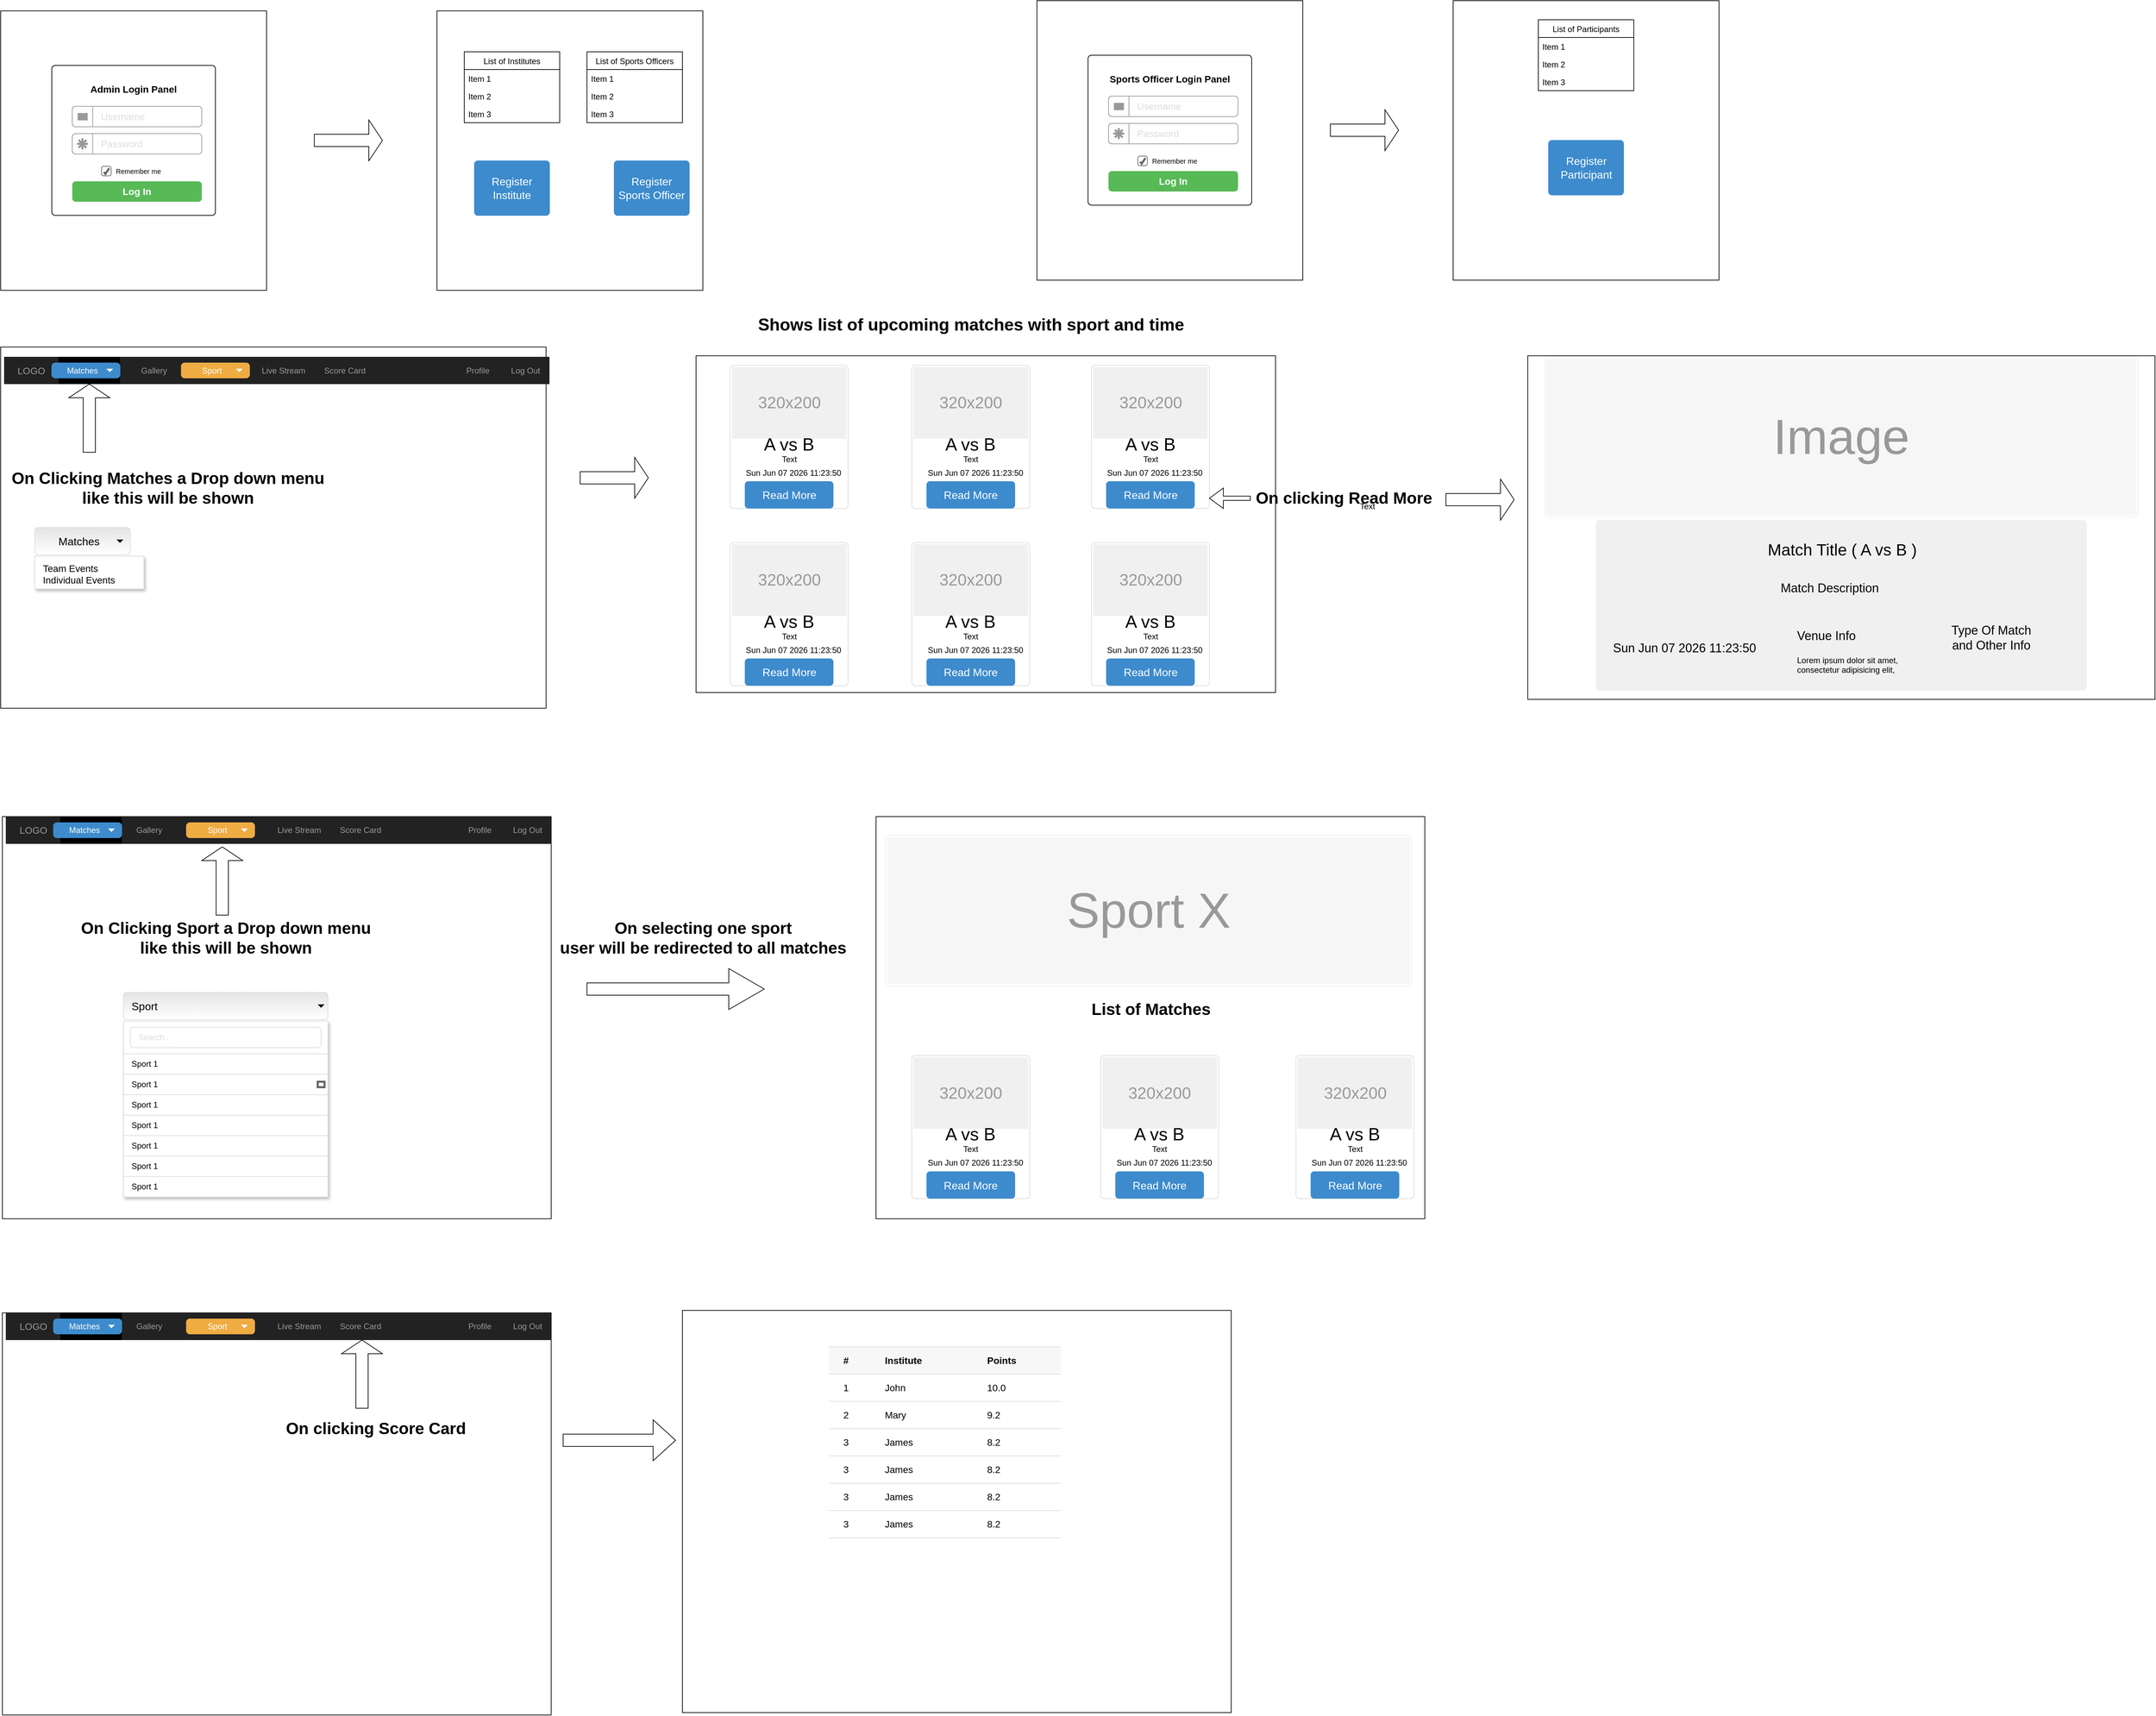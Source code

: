 <mxfile version="12.1.4" type="device" pages="1"><diagram name="Page-1" id="03018318-947c-dd8e-b7a3-06fadd420f32"><mxGraphModel dx="3093" dy="1860" grid="1" gridSize="10" guides="1" tooltips="1" connect="1" arrows="1" fold="1" page="1" pageScale="1" pageWidth="1100" pageHeight="850" background="#ffffff" math="0" shadow="0"><root><mxCell id="0"/><mxCell id="1" parent="0"/><mxCell id="TJAL8rp7sRsk6JKf0BsT-343" value="" style="rounded=0;whiteSpace=wrap;html=1;" vertex="1" parent="1"><mxGeometry x="22.5" y="1930" width="805" height="590" as="geometry"/></mxCell><mxCell id="TJAL8rp7sRsk6JKf0BsT-14" value="1" style="rounded=0;whiteSpace=wrap;html=1;" vertex="1" parent="1"><mxGeometry x="20" y="20" width="390" height="410" as="geometry"/></mxCell><mxCell id="TJAL8rp7sRsk6JKf0BsT-15" value="Admin Login Panel" style="html=1;shadow=0;dashed=0;shape=mxgraph.bootstrap.rrect;fillColor=#ffffff;align=center;rSize=5;strokeColor=#000000;verticalAlign=top;spacingTop=20;fontSize=14;fontStyle=1;whiteSpace=wrap;" vertex="1" parent="1"><mxGeometry x="95" y="100" width="240" height="220" as="geometry"/></mxCell><mxCell id="TJAL8rp7sRsk6JKf0BsT-16" value="Username" style="html=1;shadow=0;dashed=0;shape=mxgraph.bootstrap.rrect;rSize=5;strokeColor=#999999;fillColor=#ffffff;fontSize=14;fontColor=#dddddd;align=left;spacingLeft=40;whiteSpace=wrap;resizeWidth=1;" vertex="1" parent="TJAL8rp7sRsk6JKf0BsT-15"><mxGeometry width="190" height="30" relative="1" as="geometry"><mxPoint x="30" y="60" as="offset"/></mxGeometry></mxCell><mxCell id="TJAL8rp7sRsk6JKf0BsT-17" value="" style="html=1;shadow=0;dashed=0;shape=mxgraph.bootstrap.leftButton;rSize=5;strokeColor=#999999;fillColor=#fdfdfd;resizeHeight=1;" vertex="1" parent="TJAL8rp7sRsk6JKf0BsT-16"><mxGeometry width="30" height="30" relative="1" as="geometry"/></mxCell><mxCell id="TJAL8rp7sRsk6JKf0BsT-18" value="" style="html=1;shadow=0;dashed=0;shape=mxgraph.bootstrap.mail;strokeColor=#fdfdfd;fillColor=#999999;strokeWidth=1.3;" vertex="1" parent="TJAL8rp7sRsk6JKf0BsT-17"><mxGeometry x="0.5" y="0.5" width="16" height="12" relative="1" as="geometry"><mxPoint x="-8" y="-6" as="offset"/></mxGeometry></mxCell><mxCell id="TJAL8rp7sRsk6JKf0BsT-19" value="Password" style="html=1;shadow=0;dashed=0;shape=mxgraph.bootstrap.rrect;fillColor=#ffffff;rSize=5;strokeColor=#999999;fontSize=14;fontColor=#dddddd;align=left;spacingLeft=40;whiteSpace=wrap;resizeWidth=1;" vertex="1" parent="TJAL8rp7sRsk6JKf0BsT-15"><mxGeometry width="190" height="30" relative="1" as="geometry"><mxPoint x="30" y="100" as="offset"/></mxGeometry></mxCell><mxCell id="TJAL8rp7sRsk6JKf0BsT-20" value="" style="html=1;shadow=0;dashed=0;shape=mxgraph.bootstrap.leftButton;rSize=5;strokeColor=#999999;fillColor=#fdfdfd;resizeHeight=1;" vertex="1" parent="TJAL8rp7sRsk6JKf0BsT-19"><mxGeometry width="30" height="30" relative="1" as="geometry"><mxPoint as="offset"/></mxGeometry></mxCell><mxCell id="TJAL8rp7sRsk6JKf0BsT-21" value="" style="html=1;shadow=0;dashed=0;shape=mxgraph.bootstrap.password;strokeColor=#999999;strokeWidth=3;" vertex="1" parent="TJAL8rp7sRsk6JKf0BsT-20"><mxGeometry x="0.5" y="0.5" width="16" height="16" relative="1" as="geometry"><mxPoint x="-8" y="-8" as="offset"/></mxGeometry></mxCell><mxCell id="TJAL8rp7sRsk6JKf0BsT-22" value="Remember me" style="html=1;shadow=0;dashed=0;shape=mxgraph.bootstrap.checkbox;rSize=3;strokeColor=#666666;fillColor=#ffffff;labelPosition=right;align=left;spacingLeft=5;fontSize=10;" vertex="1" parent="TJAL8rp7sRsk6JKf0BsT-15"><mxGeometry width="14" height="14" relative="1" as="geometry"><mxPoint x="73" y="148" as="offset"/></mxGeometry></mxCell><mxCell id="TJAL8rp7sRsk6JKf0BsT-23" value="Log In" style="html=1;shadow=0;dashed=0;shape=mxgraph.bootstrap.rrect;rSize=5;strokeColor=none;fillColor=#58B957;fontColor=#ffffff;fontSize=14;fontStyle=1;whiteSpace=wrap;resizeWidth=1;" vertex="1" parent="TJAL8rp7sRsk6JKf0BsT-15"><mxGeometry y="1" width="190" height="30" relative="1" as="geometry"><mxPoint x="30" y="-50" as="offset"/></mxGeometry></mxCell><mxCell id="TJAL8rp7sRsk6JKf0BsT-24" value="" style="shape=singleArrow;whiteSpace=wrap;html=1;" vertex="1" parent="1"><mxGeometry x="480" y="180" width="100" height="60" as="geometry"/></mxCell><mxCell id="TJAL8rp7sRsk6JKf0BsT-25" value="" style="rounded=0;whiteSpace=wrap;html=1;" vertex="1" parent="1"><mxGeometry x="660" y="20" width="390" height="410" as="geometry"/></mxCell><mxCell id="TJAL8rp7sRsk6JKf0BsT-26" value="List of Institutes" style="swimlane;fontStyle=0;childLayout=stackLayout;horizontal=1;startSize=26;fillColor=none;horizontalStack=0;resizeParent=1;resizeParentMax=0;resizeLast=0;collapsible=1;marginBottom=0;" vertex="1" parent="1"><mxGeometry x="700" y="80" width="140" height="104" as="geometry"/></mxCell><mxCell id="TJAL8rp7sRsk6JKf0BsT-27" value="Item 1" style="text;strokeColor=none;fillColor=none;align=left;verticalAlign=top;spacingLeft=4;spacingRight=4;overflow=hidden;rotatable=0;points=[[0,0.5],[1,0.5]];portConstraint=eastwest;" vertex="1" parent="TJAL8rp7sRsk6JKf0BsT-26"><mxGeometry y="26" width="140" height="26" as="geometry"/></mxCell><mxCell id="TJAL8rp7sRsk6JKf0BsT-28" value="Item 2" style="text;strokeColor=none;fillColor=none;align=left;verticalAlign=top;spacingLeft=4;spacingRight=4;overflow=hidden;rotatable=0;points=[[0,0.5],[1,0.5]];portConstraint=eastwest;" vertex="1" parent="TJAL8rp7sRsk6JKf0BsT-26"><mxGeometry y="52" width="140" height="26" as="geometry"/></mxCell><mxCell id="TJAL8rp7sRsk6JKf0BsT-29" value="Item 3" style="text;strokeColor=none;fillColor=none;align=left;verticalAlign=top;spacingLeft=4;spacingRight=4;overflow=hidden;rotatable=0;points=[[0,0.5],[1,0.5]];portConstraint=eastwest;" vertex="1" parent="TJAL8rp7sRsk6JKf0BsT-26"><mxGeometry y="78" width="140" height="26" as="geometry"/></mxCell><mxCell id="TJAL8rp7sRsk6JKf0BsT-30" value="List of Sports Officers" style="swimlane;fontStyle=0;childLayout=stackLayout;horizontal=1;startSize=26;fillColor=none;horizontalStack=0;resizeParent=1;resizeParentMax=0;resizeLast=0;collapsible=1;marginBottom=0;" vertex="1" parent="1"><mxGeometry x="880" y="80" width="140" height="104" as="geometry"/></mxCell><mxCell id="TJAL8rp7sRsk6JKf0BsT-31" value="Item 1" style="text;strokeColor=none;fillColor=none;align=left;verticalAlign=top;spacingLeft=4;spacingRight=4;overflow=hidden;rotatable=0;points=[[0,0.5],[1,0.5]];portConstraint=eastwest;" vertex="1" parent="TJAL8rp7sRsk6JKf0BsT-30"><mxGeometry y="26" width="140" height="26" as="geometry"/></mxCell><mxCell id="TJAL8rp7sRsk6JKf0BsT-32" value="Item 2" style="text;strokeColor=none;fillColor=none;align=left;verticalAlign=top;spacingLeft=4;spacingRight=4;overflow=hidden;rotatable=0;points=[[0,0.5],[1,0.5]];portConstraint=eastwest;" vertex="1" parent="TJAL8rp7sRsk6JKf0BsT-30"><mxGeometry y="52" width="140" height="26" as="geometry"/></mxCell><mxCell id="TJAL8rp7sRsk6JKf0BsT-33" value="Item 3" style="text;strokeColor=none;fillColor=none;align=left;verticalAlign=top;spacingLeft=4;spacingRight=4;overflow=hidden;rotatable=0;points=[[0,0.5],[1,0.5]];portConstraint=eastwest;" vertex="1" parent="TJAL8rp7sRsk6JKf0BsT-30"><mxGeometry y="78" width="140" height="26" as="geometry"/></mxCell><mxCell id="TJAL8rp7sRsk6JKf0BsT-35" value="Register Sports Officer" style="html=1;shadow=0;dashed=0;shape=mxgraph.bootstrap.rrect;rSize=5;fillColor=#3D8BCD;align=center;strokeColor=#3D8BCD;fontColor=#ffffff;fontSize=16;whiteSpace=wrap;" vertex="1" parent="1"><mxGeometry x="920" y="240" width="110" height="80" as="geometry"/></mxCell><mxCell id="TJAL8rp7sRsk6JKf0BsT-36" value="Register Institute" style="html=1;shadow=0;dashed=0;shape=mxgraph.bootstrap.rrect;rSize=5;fillColor=#3D8BCD;align=center;strokeColor=#3D8BCD;fontColor=#ffffff;fontSize=16;whiteSpace=wrap;" vertex="1" parent="1"><mxGeometry x="715" y="240" width="110" height="80" as="geometry"/></mxCell><mxCell id="TJAL8rp7sRsk6JKf0BsT-37" value="" style="rounded=0;whiteSpace=wrap;html=1;" vertex="1" parent="1"><mxGeometry x="20" y="513" width="800" height="530" as="geometry"/></mxCell><mxCell id="TJAL8rp7sRsk6JKf0BsT-38" value="" style="html=1;shadow=0;dashed=0;shape=mxgraph.bootstrap.rect;fillColor=#222222;strokeColor=none;whiteSpace=wrap;" vertex="1" parent="1"><mxGeometry x="25" y="527.5" width="800" height="40" as="geometry"/></mxCell><mxCell id="TJAL8rp7sRsk6JKf0BsT-39" value="LOGO" style="html=1;shadow=0;dashed=0;fillColor=none;strokeColor=none;shape=mxgraph.bootstrap.rect;fontColor=#999999;fontSize=14;whiteSpace=wrap;" vertex="1" parent="TJAL8rp7sRsk6JKf0BsT-38"><mxGeometry width="80" height="40" as="geometry"/></mxCell><mxCell id="TJAL8rp7sRsk6JKf0BsT-40" value="" style="html=1;shadow=0;dashed=0;shape=mxgraph.bootstrap.rect;fillColor=#000000;strokeColor=none;fontColor=#ffffff;spacingRight=30;whiteSpace=wrap;" vertex="1" parent="TJAL8rp7sRsk6JKf0BsT-38"><mxGeometry x="80" width="90" height="40" as="geometry"/></mxCell><mxCell id="TJAL8rp7sRsk6JKf0BsT-45" value="Live Stream" style="html=1;shadow=0;dashed=0;fillColor=none;strokeColor=none;shape=mxgraph.bootstrap.rect;fontColor=#999999;whiteSpace=wrap;" vertex="1" parent="TJAL8rp7sRsk6JKf0BsT-38"><mxGeometry x="375" width="70" height="40" as="geometry"/></mxCell><mxCell id="TJAL8rp7sRsk6JKf0BsT-46" value="Profile" style="html=1;shadow=0;dashed=0;fillColor=none;strokeColor=none;shape=mxgraph.bootstrap.rect;fontColor=#999999;whiteSpace=wrap;" vertex="1" parent="TJAL8rp7sRsk6JKf0BsT-38"><mxGeometry x="660" width="70" height="40" as="geometry"/></mxCell><mxCell id="TJAL8rp7sRsk6JKf0BsT-47" value="Log Out" style="html=1;shadow=0;dashed=0;fillColor=none;strokeColor=none;shape=mxgraph.bootstrap.rect;fontColor=#999999;whiteSpace=wrap;" vertex="1" parent="TJAL8rp7sRsk6JKf0BsT-38"><mxGeometry x="730" width="70" height="40" as="geometry"/></mxCell><mxCell id="TJAL8rp7sRsk6JKf0BsT-44" value="Gallery" style="html=1;shadow=0;dashed=0;fillColor=none;strokeColor=none;shape=mxgraph.bootstrap.rect;fontColor=#999999;whiteSpace=wrap;" vertex="1" parent="TJAL8rp7sRsk6JKf0BsT-38"><mxGeometry x="180" width="80" height="40" as="geometry"/></mxCell><mxCell id="TJAL8rp7sRsk6JKf0BsT-57" value="Sport" style="html=1;shadow=0;dashed=0;fillColor=none;strokeColor=none;shape=mxgraph.bootstrap.rect;fontColor=#999999;whiteSpace=wrap;" vertex="1" parent="TJAL8rp7sRsk6JKf0BsT-38"><mxGeometry x="265" width="80" height="40" as="geometry"/></mxCell><mxCell id="TJAL8rp7sRsk6JKf0BsT-284" value="Matches" style="html=1;shadow=0;dashed=0;shape=mxgraph.bootstrap.rrect;align=center;rSize=5;fillColor=#3D8BCD;strokeColor=#3D8BCD;fontColor=#ffffff;spacingRight=10;whiteSpace=wrap;" vertex="1" parent="TJAL8rp7sRsk6JKf0BsT-38"><mxGeometry x="70" y="9" width="100" height="22" as="geometry"/></mxCell><mxCell id="TJAL8rp7sRsk6JKf0BsT-285" value="" style="shape=triangle;direction=south;fillColor=#ffffff;strokeColor=none;perimeter=none;" vertex="1" parent="TJAL8rp7sRsk6JKf0BsT-284"><mxGeometry x="1" y="0.5" width="10" height="5" relative="1" as="geometry"><mxPoint x="-20" y="-2.5" as="offset"/></mxGeometry></mxCell><mxCell id="TJAL8rp7sRsk6JKf0BsT-314" value="Sport" style="html=1;shadow=0;dashed=0;shape=mxgraph.bootstrap.rrect;align=center;rSize=5;fillColor=#EFAC43;strokeColor=#EFAC43;fontColor=#ffffff;spacingRight=10;whiteSpace=wrap;" vertex="1" parent="TJAL8rp7sRsk6JKf0BsT-38"><mxGeometry x="260" y="9" width="100" height="22" as="geometry"/></mxCell><mxCell id="TJAL8rp7sRsk6JKf0BsT-315" value="" style="shape=triangle;direction=south;fillColor=#ffffff;strokeColor=none;perimeter=none;whiteSpace=wrap;" vertex="1" parent="TJAL8rp7sRsk6JKf0BsT-314"><mxGeometry x="1" y="0.5" width="10" height="5" relative="1" as="geometry"><mxPoint x="-20" y="-2.5" as="offset"/></mxGeometry></mxCell><mxCell id="TJAL8rp7sRsk6JKf0BsT-316" value="Score Card" style="html=1;shadow=0;dashed=0;fillColor=none;strokeColor=none;shape=mxgraph.bootstrap.rect;fontColor=#999999;whiteSpace=wrap;" vertex="1" parent="TJAL8rp7sRsk6JKf0BsT-38"><mxGeometry x="465" width="70" height="40" as="geometry"/></mxCell><mxCell id="TJAL8rp7sRsk6JKf0BsT-58" value="" style="shape=singleArrow;direction=north;whiteSpace=wrap;html=1;" vertex="1" parent="1"><mxGeometry x="120" y="567.5" width="60" height="100" as="geometry"/></mxCell><mxCell id="TJAL8rp7sRsk6JKf0BsT-60" value="" style="shape=singleArrow;whiteSpace=wrap;html=1;" vertex="1" parent="1"><mxGeometry x="870" y="675" width="100" height="60" as="geometry"/></mxCell><mxCell id="TJAL8rp7sRsk6JKf0BsT-61" value="" style="rounded=0;whiteSpace=wrap;html=1;" vertex="1" parent="1"><mxGeometry x="1040" y="526" width="850" height="494" as="geometry"/></mxCell><mxCell id="TJAL8rp7sRsk6JKf0BsT-123" value="" style="html=1;shadow=0;dashed=0;shape=mxgraph.bootstrap.rrect;fillColor=#ffffff;rSize=5;strokeColor=#dddddd;" vertex="1" parent="1"><mxGeometry x="1090" y="540" width="173" height="210" as="geometry"/></mxCell><mxCell id="TJAL8rp7sRsk6JKf0BsT-124" value="320x200" style="shape=rect;fontSize=24;fillColor=#f0f0f0;strokeColor=none;fontColor=#999999;whiteSpace=wrap;" vertex="1" parent="TJAL8rp7sRsk6JKf0BsT-123"><mxGeometry x="2.621" y="2.625" width="167.758" height="105" as="geometry"/></mxCell><mxCell id="TJAL8rp7sRsk6JKf0BsT-125" value="A vs B" style="html=1;shadow=0;dashed=0;shape=mxgraph.bootstrap.anchor;fontSize=26;align=center;whiteSpace=wrap;" vertex="1" parent="TJAL8rp7sRsk6JKf0BsT-123"><mxGeometry x="7.864" y="105" width="157.273" height="21" as="geometry"/></mxCell><mxCell id="TJAL8rp7sRsk6JKf0BsT-126" value="" style="html=1;shadow=0;dashed=0;shape=mxgraph.bootstrap.anchor;strokeColor=#dddddd;whiteSpace=wrap;align=left;verticalAlign=top;fontSize=14;whiteSpace=wrap;" vertex="1" parent="TJAL8rp7sRsk6JKf0BsT-123"><mxGeometry x="7.864" y="136.5" width="157.273" height="42" as="geometry"/></mxCell><mxCell id="TJAL8rp7sRsk6JKf0BsT-127" value="Read More" style="html=1;shadow=0;dashed=0;shape=mxgraph.bootstrap.rrect;rSize=5;fontSize=16;fillColor=#3D8BCD;strokeColor=none;fontColor=#ffffff;whiteSpace=wrap;" vertex="1" parent="TJAL8rp7sRsk6JKf0BsT-123"><mxGeometry y="1" width="130" height="40" relative="1" as="geometry"><mxPoint x="21.5" y="-40" as="offset"/></mxGeometry></mxCell><UserObject label="%date{ddd mmm dd yyyy HH:MM:ss}%" placeholders="1" id="TJAL8rp7sRsk6JKf0BsT-155"><mxCell style="text;html=1;strokeColor=none;fillColor=none;align=center;verticalAlign=middle;whiteSpace=wrap;overflow=hidden;" vertex="1" parent="TJAL8rp7sRsk6JKf0BsT-123"><mxGeometry x="13" y="147.5" width="160" height="20" as="geometry"/></mxCell></UserObject><mxCell id="TJAL8rp7sRsk6JKf0BsT-156" value="Text" style="text;html=1;strokeColor=none;fillColor=none;align=center;verticalAlign=middle;whiteSpace=wrap;rounded=0;" vertex="1" parent="TJAL8rp7sRsk6JKf0BsT-123"><mxGeometry x="66.5" y="127.5" width="40" height="20" as="geometry"/></mxCell><mxCell id="TJAL8rp7sRsk6JKf0BsT-154" value="&lt;font style=&quot;font-size: 25px&quot;&gt;Shows list of upcoming matches with sport and time&lt;/font&gt;" style="text;strokeColor=none;fillColor=none;html=1;fontSize=24;fontStyle=1;verticalAlign=middle;align=center;" vertex="1" parent="1"><mxGeometry x="1393" y="460" width="100" height="40" as="geometry"/></mxCell><mxCell id="TJAL8rp7sRsk6JKf0BsT-157" value="" style="html=1;shadow=0;dashed=0;shape=mxgraph.bootstrap.rrect;fillColor=#ffffff;rSize=5;strokeColor=#dddddd;" vertex="1" parent="1"><mxGeometry x="1356.5" y="540" width="173" height="210" as="geometry"/></mxCell><mxCell id="TJAL8rp7sRsk6JKf0BsT-158" value="320x200" style="shape=rect;fontSize=24;fillColor=#f0f0f0;strokeColor=none;fontColor=#999999;whiteSpace=wrap;" vertex="1" parent="TJAL8rp7sRsk6JKf0BsT-157"><mxGeometry x="2.621" y="2.625" width="167.758" height="105" as="geometry"/></mxCell><mxCell id="TJAL8rp7sRsk6JKf0BsT-159" value="A vs B" style="html=1;shadow=0;dashed=0;shape=mxgraph.bootstrap.anchor;fontSize=26;align=center;whiteSpace=wrap;" vertex="1" parent="TJAL8rp7sRsk6JKf0BsT-157"><mxGeometry x="7.864" y="105" width="157.273" height="21" as="geometry"/></mxCell><mxCell id="TJAL8rp7sRsk6JKf0BsT-160" value="" style="html=1;shadow=0;dashed=0;shape=mxgraph.bootstrap.anchor;strokeColor=#dddddd;whiteSpace=wrap;align=left;verticalAlign=top;fontSize=14;whiteSpace=wrap;" vertex="1" parent="TJAL8rp7sRsk6JKf0BsT-157"><mxGeometry x="7.864" y="136.5" width="157.273" height="42" as="geometry"/></mxCell><mxCell id="TJAL8rp7sRsk6JKf0BsT-161" value="Read More" style="html=1;shadow=0;dashed=0;shape=mxgraph.bootstrap.rrect;rSize=5;fontSize=16;fillColor=#3D8BCD;strokeColor=none;fontColor=#ffffff;whiteSpace=wrap;" vertex="1" parent="TJAL8rp7sRsk6JKf0BsT-157"><mxGeometry y="1" width="130" height="40" relative="1" as="geometry"><mxPoint x="21.5" y="-40" as="offset"/></mxGeometry></mxCell><UserObject label="%date{ddd mmm dd yyyy HH:MM:ss}%" placeholders="1" id="TJAL8rp7sRsk6JKf0BsT-162"><mxCell style="text;html=1;strokeColor=none;fillColor=none;align=center;verticalAlign=middle;whiteSpace=wrap;overflow=hidden;" vertex="1" parent="TJAL8rp7sRsk6JKf0BsT-157"><mxGeometry x="13" y="147.5" width="160" height="20" as="geometry"/></mxCell></UserObject><mxCell id="TJAL8rp7sRsk6JKf0BsT-163" value="Text" style="text;html=1;strokeColor=none;fillColor=none;align=center;verticalAlign=middle;whiteSpace=wrap;rounded=0;" vertex="1" parent="TJAL8rp7sRsk6JKf0BsT-157"><mxGeometry x="66.5" y="127.5" width="40" height="20" as="geometry"/></mxCell><mxCell id="TJAL8rp7sRsk6JKf0BsT-164" value="" style="html=1;shadow=0;dashed=0;shape=mxgraph.bootstrap.rrect;fillColor=#ffffff;rSize=5;strokeColor=#dddddd;" vertex="1" parent="1"><mxGeometry x="1620" y="540" width="173" height="210" as="geometry"/></mxCell><mxCell id="TJAL8rp7sRsk6JKf0BsT-165" value="320x200" style="shape=rect;fontSize=24;fillColor=#f0f0f0;strokeColor=none;fontColor=#999999;whiteSpace=wrap;" vertex="1" parent="TJAL8rp7sRsk6JKf0BsT-164"><mxGeometry x="2.621" y="2.625" width="167.758" height="105" as="geometry"/></mxCell><mxCell id="TJAL8rp7sRsk6JKf0BsT-166" value="A vs B" style="html=1;shadow=0;dashed=0;shape=mxgraph.bootstrap.anchor;fontSize=26;align=center;whiteSpace=wrap;" vertex="1" parent="TJAL8rp7sRsk6JKf0BsT-164"><mxGeometry x="7.864" y="105" width="157.273" height="21" as="geometry"/></mxCell><mxCell id="TJAL8rp7sRsk6JKf0BsT-167" value="" style="html=1;shadow=0;dashed=0;shape=mxgraph.bootstrap.anchor;strokeColor=#dddddd;whiteSpace=wrap;align=left;verticalAlign=top;fontSize=14;whiteSpace=wrap;" vertex="1" parent="TJAL8rp7sRsk6JKf0BsT-164"><mxGeometry x="7.864" y="136.5" width="157.273" height="42" as="geometry"/></mxCell><mxCell id="TJAL8rp7sRsk6JKf0BsT-168" value="Read More" style="html=1;shadow=0;dashed=0;shape=mxgraph.bootstrap.rrect;rSize=5;fontSize=16;fillColor=#3D8BCD;strokeColor=none;fontColor=#ffffff;whiteSpace=wrap;" vertex="1" parent="TJAL8rp7sRsk6JKf0BsT-164"><mxGeometry y="1" width="130" height="40" relative="1" as="geometry"><mxPoint x="21.5" y="-40" as="offset"/></mxGeometry></mxCell><UserObject label="%date{ddd mmm dd yyyy HH:MM:ss}%" placeholders="1" id="TJAL8rp7sRsk6JKf0BsT-169"><mxCell style="text;html=1;strokeColor=none;fillColor=none;align=center;verticalAlign=middle;whiteSpace=wrap;overflow=hidden;" vertex="1" parent="TJAL8rp7sRsk6JKf0BsT-164"><mxGeometry x="13" y="147.5" width="160" height="20" as="geometry"/></mxCell></UserObject><mxCell id="TJAL8rp7sRsk6JKf0BsT-170" value="Text" style="text;html=1;strokeColor=none;fillColor=none;align=center;verticalAlign=middle;whiteSpace=wrap;rounded=0;" vertex="1" parent="TJAL8rp7sRsk6JKf0BsT-164"><mxGeometry x="66.5" y="127.5" width="40" height="20" as="geometry"/></mxCell><mxCell id="TJAL8rp7sRsk6JKf0BsT-171" value="" style="html=1;shadow=0;dashed=0;shape=mxgraph.bootstrap.rrect;fillColor=#ffffff;rSize=5;strokeColor=#dddddd;" vertex="1" parent="1"><mxGeometry x="1620" y="800" width="173" height="210" as="geometry"/></mxCell><mxCell id="TJAL8rp7sRsk6JKf0BsT-172" value="320x200" style="shape=rect;fontSize=24;fillColor=#f0f0f0;strokeColor=none;fontColor=#999999;whiteSpace=wrap;" vertex="1" parent="TJAL8rp7sRsk6JKf0BsT-171"><mxGeometry x="2.621" y="2.625" width="167.758" height="105" as="geometry"/></mxCell><mxCell id="TJAL8rp7sRsk6JKf0BsT-173" value="A vs B" style="html=1;shadow=0;dashed=0;shape=mxgraph.bootstrap.anchor;fontSize=26;align=center;whiteSpace=wrap;" vertex="1" parent="TJAL8rp7sRsk6JKf0BsT-171"><mxGeometry x="7.864" y="105" width="157.273" height="21" as="geometry"/></mxCell><mxCell id="TJAL8rp7sRsk6JKf0BsT-174" value="" style="html=1;shadow=0;dashed=0;shape=mxgraph.bootstrap.anchor;strokeColor=#dddddd;whiteSpace=wrap;align=left;verticalAlign=top;fontSize=14;whiteSpace=wrap;" vertex="1" parent="TJAL8rp7sRsk6JKf0BsT-171"><mxGeometry x="7.864" y="136.5" width="157.273" height="42" as="geometry"/></mxCell><mxCell id="TJAL8rp7sRsk6JKf0BsT-175" value="Read More" style="html=1;shadow=0;dashed=0;shape=mxgraph.bootstrap.rrect;rSize=5;fontSize=16;fillColor=#3D8BCD;strokeColor=none;fontColor=#ffffff;whiteSpace=wrap;" vertex="1" parent="TJAL8rp7sRsk6JKf0BsT-171"><mxGeometry y="1" width="130" height="40" relative="1" as="geometry"><mxPoint x="21.5" y="-40" as="offset"/></mxGeometry></mxCell><UserObject label="%date{ddd mmm dd yyyy HH:MM:ss}%" placeholders="1" id="TJAL8rp7sRsk6JKf0BsT-176"><mxCell style="text;html=1;strokeColor=none;fillColor=none;align=center;verticalAlign=middle;whiteSpace=wrap;overflow=hidden;" vertex="1" parent="TJAL8rp7sRsk6JKf0BsT-171"><mxGeometry x="13" y="147.5" width="160" height="20" as="geometry"/></mxCell></UserObject><mxCell id="TJAL8rp7sRsk6JKf0BsT-177" value="Text" style="text;html=1;strokeColor=none;fillColor=none;align=center;verticalAlign=middle;whiteSpace=wrap;rounded=0;" vertex="1" parent="TJAL8rp7sRsk6JKf0BsT-171"><mxGeometry x="66.5" y="127.5" width="40" height="20" as="geometry"/></mxCell><mxCell id="TJAL8rp7sRsk6JKf0BsT-178" value="" style="html=1;shadow=0;dashed=0;shape=mxgraph.bootstrap.rrect;fillColor=#ffffff;rSize=5;strokeColor=#dddddd;" vertex="1" parent="1"><mxGeometry x="1356.5" y="800" width="173" height="210" as="geometry"/></mxCell><mxCell id="TJAL8rp7sRsk6JKf0BsT-179" value="320x200" style="shape=rect;fontSize=24;fillColor=#f0f0f0;strokeColor=none;fontColor=#999999;whiteSpace=wrap;" vertex="1" parent="TJAL8rp7sRsk6JKf0BsT-178"><mxGeometry x="2.621" y="2.625" width="167.758" height="105" as="geometry"/></mxCell><mxCell id="TJAL8rp7sRsk6JKf0BsT-180" value="A vs B" style="html=1;shadow=0;dashed=0;shape=mxgraph.bootstrap.anchor;fontSize=26;align=center;whiteSpace=wrap;" vertex="1" parent="TJAL8rp7sRsk6JKf0BsT-178"><mxGeometry x="7.864" y="105" width="157.273" height="21" as="geometry"/></mxCell><mxCell id="TJAL8rp7sRsk6JKf0BsT-181" value="" style="html=1;shadow=0;dashed=0;shape=mxgraph.bootstrap.anchor;strokeColor=#dddddd;whiteSpace=wrap;align=left;verticalAlign=top;fontSize=14;whiteSpace=wrap;" vertex="1" parent="TJAL8rp7sRsk6JKf0BsT-178"><mxGeometry x="7.864" y="136.5" width="157.273" height="42" as="geometry"/></mxCell><mxCell id="TJAL8rp7sRsk6JKf0BsT-182" value="Read More" style="html=1;shadow=0;dashed=0;shape=mxgraph.bootstrap.rrect;rSize=5;fontSize=16;fillColor=#3D8BCD;strokeColor=none;fontColor=#ffffff;whiteSpace=wrap;" vertex="1" parent="TJAL8rp7sRsk6JKf0BsT-178"><mxGeometry y="1" width="130" height="40" relative="1" as="geometry"><mxPoint x="21.5" y="-40" as="offset"/></mxGeometry></mxCell><UserObject label="%date{ddd mmm dd yyyy HH:MM:ss}%" placeholders="1" id="TJAL8rp7sRsk6JKf0BsT-183"><mxCell style="text;html=1;strokeColor=none;fillColor=none;align=center;verticalAlign=middle;whiteSpace=wrap;overflow=hidden;" vertex="1" parent="TJAL8rp7sRsk6JKf0BsT-178"><mxGeometry x="13" y="147.5" width="160" height="20" as="geometry"/></mxCell></UserObject><mxCell id="TJAL8rp7sRsk6JKf0BsT-184" value="Text" style="text;html=1;strokeColor=none;fillColor=none;align=center;verticalAlign=middle;whiteSpace=wrap;rounded=0;" vertex="1" parent="TJAL8rp7sRsk6JKf0BsT-178"><mxGeometry x="66.5" y="127.5" width="40" height="20" as="geometry"/></mxCell><mxCell id="TJAL8rp7sRsk6JKf0BsT-185" value="" style="html=1;shadow=0;dashed=0;shape=mxgraph.bootstrap.rrect;fillColor=#ffffff;rSize=5;strokeColor=#dddddd;" vertex="1" parent="1"><mxGeometry x="1090" y="800" width="173" height="210" as="geometry"/></mxCell><mxCell id="TJAL8rp7sRsk6JKf0BsT-186" value="320x200" style="shape=rect;fontSize=24;fillColor=#f0f0f0;strokeColor=none;fontColor=#999999;whiteSpace=wrap;" vertex="1" parent="TJAL8rp7sRsk6JKf0BsT-185"><mxGeometry x="2.621" y="2.625" width="167.758" height="105" as="geometry"/></mxCell><mxCell id="TJAL8rp7sRsk6JKf0BsT-187" value="A vs B" style="html=1;shadow=0;dashed=0;shape=mxgraph.bootstrap.anchor;fontSize=26;align=center;whiteSpace=wrap;" vertex="1" parent="TJAL8rp7sRsk6JKf0BsT-185"><mxGeometry x="7.864" y="105" width="157.273" height="21" as="geometry"/></mxCell><mxCell id="TJAL8rp7sRsk6JKf0BsT-188" value="" style="html=1;shadow=0;dashed=0;shape=mxgraph.bootstrap.anchor;strokeColor=#dddddd;whiteSpace=wrap;align=left;verticalAlign=top;fontSize=14;whiteSpace=wrap;" vertex="1" parent="TJAL8rp7sRsk6JKf0BsT-185"><mxGeometry x="7.864" y="136.5" width="157.273" height="42" as="geometry"/></mxCell><mxCell id="TJAL8rp7sRsk6JKf0BsT-189" value="Read More" style="html=1;shadow=0;dashed=0;shape=mxgraph.bootstrap.rrect;rSize=5;fontSize=16;fillColor=#3D8BCD;strokeColor=none;fontColor=#ffffff;whiteSpace=wrap;" vertex="1" parent="TJAL8rp7sRsk6JKf0BsT-185"><mxGeometry y="1" width="130" height="40" relative="1" as="geometry"><mxPoint x="21.5" y="-40" as="offset"/></mxGeometry></mxCell><UserObject label="%date{ddd mmm dd yyyy HH:MM:ss}%" placeholders="1" id="TJAL8rp7sRsk6JKf0BsT-190"><mxCell style="text;html=1;strokeColor=none;fillColor=none;align=center;verticalAlign=middle;whiteSpace=wrap;overflow=hidden;" vertex="1" parent="TJAL8rp7sRsk6JKf0BsT-185"><mxGeometry x="13" y="147.5" width="160" height="20" as="geometry"/></mxCell></UserObject><mxCell id="TJAL8rp7sRsk6JKf0BsT-191" value="Text" style="text;html=1;strokeColor=none;fillColor=none;align=center;verticalAlign=middle;whiteSpace=wrap;rounded=0;" vertex="1" parent="TJAL8rp7sRsk6JKf0BsT-185"><mxGeometry x="66.5" y="127.5" width="40" height="20" as="geometry"/></mxCell><mxCell id="TJAL8rp7sRsk6JKf0BsT-193" value="" style="shape=singleArrow;whiteSpace=wrap;html=1;arrowWidth=0.207;arrowSize=0.341;rotation=180;" vertex="1" parent="1"><mxGeometry x="1793" y="720" width="60" height="30" as="geometry"/></mxCell><mxCell id="TJAL8rp7sRsk6JKf0BsT-194" value="On clicking Read More" style="text;strokeColor=none;fillColor=none;html=1;fontSize=24;fontStyle=1;verticalAlign=middle;align=center;" vertex="1" parent="1"><mxGeometry x="1940" y="715" width="100" height="40" as="geometry"/></mxCell><mxCell id="TJAL8rp7sRsk6JKf0BsT-196" value="Text" style="text;html=1;resizable=0;points=[];autosize=1;align=left;verticalAlign=top;spacingTop=-4;" vertex="1" parent="1"><mxGeometry x="2012" y="737" width="40" height="20" as="geometry"/></mxCell><mxCell id="TJAL8rp7sRsk6JKf0BsT-197" value="" style="shape=singleArrow;whiteSpace=wrap;html=1;" vertex="1" parent="1"><mxGeometry x="2140" y="707" width="100" height="60" as="geometry"/></mxCell><mxCell id="TJAL8rp7sRsk6JKf0BsT-199" value="" style="rounded=0;whiteSpace=wrap;html=1;" vertex="1" parent="1"><mxGeometry x="2260" y="526" width="920" height="504" as="geometry"/></mxCell><mxCell id="TJAL8rp7sRsk6JKf0BsT-200" value="&lt;font style=&quot;font-size: 72px&quot;&gt;Image&lt;/font&gt;" style="html=1;shadow=0;dashed=0;shape=mxgraph.bootstrap.image;align=center;rSize=5;strokeColor=#f6f6f6;fillColor=#f6f6f6;fontColor=#999999;strokeWidth=2;whiteSpace=wrap;" vertex="1" parent="1"><mxGeometry x="2285" y="527.5" width="870" height="235" as="geometry"/></mxCell><mxCell id="TJAL8rp7sRsk6JKf0BsT-210" value="" style="html=1;shadow=0;dashed=0;shape=mxgraph.bootstrap.rrect;rSize=5;fillColor=#f0f0f0;strokeColor=none;" vertex="1" parent="1"><mxGeometry x="2360" y="767" width="720" height="250" as="geometry"/></mxCell><mxCell id="TJAL8rp7sRsk6JKf0BsT-211" value="&lt;font style=&quot;font-size: 24px&quot;&gt;Match Title ( A vs B )&lt;/font&gt;" style="html=1;shadow=0;dashed=0;shape=mxgraph.bootstrap.anchor;fontSize=80;align=left;whiteSpace=wrap;" vertex="1" parent="TJAL8rp7sRsk6JKf0BsT-210"><mxGeometry x="249.974" width="303.158" height="47.619" as="geometry"/></mxCell><mxCell id="TJAL8rp7sRsk6JKf0BsT-212" value="&lt;font style=&quot;font-size: 18px&quot;&gt;Match Description&lt;/font&gt;" style="html=1;shadow=0;dashed=0;shape=mxgraph.bootstrap.anchor;fontSize=24;whiteSpace=wrap;align=left;" vertex="1" parent="TJAL8rp7sRsk6JKf0BsT-210"><mxGeometry x="268.5" y="92" width="183" height="12" as="geometry"/></mxCell><UserObject label="&lt;font style=&quot;font-size: 18px&quot;&gt;%date{ddd mmm dd yyyy HH:MM:ss}%&lt;/font&gt;" placeholders="1" id="TJAL8rp7sRsk6JKf0BsT-214"><mxCell style="text;html=1;strokeColor=none;fillColor=none;align=center;verticalAlign=middle;whiteSpace=wrap;overflow=hidden;" vertex="1" parent="TJAL8rp7sRsk6JKf0BsT-210"><mxGeometry y="163" width="260" height="50" as="geometry"/></mxCell></UserObject><mxCell id="TJAL8rp7sRsk6JKf0BsT-217" value="&lt;h1&gt;&lt;span style=&quot;font-weight: normal&quot;&gt;&lt;font style=&quot;font-size: 18px&quot;&gt;Venue Info&lt;/font&gt;&lt;/span&gt;&lt;/h1&gt;&lt;p&gt;Lorem ipsum dolor sit amet, consectetur adipisicing elit, sed do eiusmod tempor incididunt ut labore et dolore magna aliqua.&lt;/p&gt;" style="text;html=1;strokeColor=none;fillColor=none;spacing=5;spacingTop=-20;whiteSpace=wrap;overflow=hidden;rounded=0;" vertex="1" parent="TJAL8rp7sRsk6JKf0BsT-210"><mxGeometry x="290" y="148" width="173" height="80" as="geometry"/></mxCell><mxCell id="TJAL8rp7sRsk6JKf0BsT-218" value="&lt;font style=&quot;font-size: 18px&quot;&gt;Type Of &lt;font&gt;Match and Other Info&lt;/font&gt;&lt;/font&gt;" style="text;html=1;strokeColor=none;fillColor=none;align=center;verticalAlign=middle;whiteSpace=wrap;rounded=0;" vertex="1" parent="TJAL8rp7sRsk6JKf0BsT-210"><mxGeometry x="510" y="163" width="140" height="20" as="geometry"/></mxCell><mxCell id="TJAL8rp7sRsk6JKf0BsT-219" value="" style="rounded=0;whiteSpace=wrap;html=1;" vertex="1" parent="1"><mxGeometry x="22.5" y="1202" width="805" height="590" as="geometry"/></mxCell><mxCell id="TJAL8rp7sRsk6JKf0BsT-220" value="" style="html=1;shadow=0;dashed=0;shape=mxgraph.bootstrap.rect;fillColor=#222222;strokeColor=none;whiteSpace=wrap;" vertex="1" parent="1"><mxGeometry x="27.5" y="1202" width="800" height="40" as="geometry"/></mxCell><mxCell id="TJAL8rp7sRsk6JKf0BsT-221" value="LOGO" style="html=1;shadow=0;dashed=0;fillColor=none;strokeColor=none;shape=mxgraph.bootstrap.rect;fontColor=#999999;fontSize=14;whiteSpace=wrap;" vertex="1" parent="TJAL8rp7sRsk6JKf0BsT-220"><mxGeometry width="80" height="40" as="geometry"/></mxCell><mxCell id="TJAL8rp7sRsk6JKf0BsT-222" value="" style="html=1;shadow=0;dashed=0;shape=mxgraph.bootstrap.rect;fillColor=#000000;strokeColor=none;fontColor=#ffffff;spacingRight=30;whiteSpace=wrap;" vertex="1" parent="TJAL8rp7sRsk6JKf0BsT-220"><mxGeometry x="80" width="90" height="40" as="geometry"/></mxCell><mxCell id="TJAL8rp7sRsk6JKf0BsT-223" value="Live Stream" style="html=1;shadow=0;dashed=0;fillColor=none;strokeColor=none;shape=mxgraph.bootstrap.rect;fontColor=#999999;whiteSpace=wrap;" vertex="1" parent="TJAL8rp7sRsk6JKf0BsT-220"><mxGeometry x="395" width="70" height="40" as="geometry"/></mxCell><mxCell id="TJAL8rp7sRsk6JKf0BsT-224" value="Profile" style="html=1;shadow=0;dashed=0;fillColor=none;strokeColor=none;shape=mxgraph.bootstrap.rect;fontColor=#999999;whiteSpace=wrap;" vertex="1" parent="TJAL8rp7sRsk6JKf0BsT-220"><mxGeometry x="660" width="70" height="40" as="geometry"/></mxCell><mxCell id="TJAL8rp7sRsk6JKf0BsT-225" value="Log Out" style="html=1;shadow=0;dashed=0;fillColor=none;strokeColor=none;shape=mxgraph.bootstrap.rect;fontColor=#999999;whiteSpace=wrap;" vertex="1" parent="TJAL8rp7sRsk6JKf0BsT-220"><mxGeometry x="730" width="70" height="40" as="geometry"/></mxCell><mxCell id="TJAL8rp7sRsk6JKf0BsT-226" value="Gallery" style="html=1;shadow=0;dashed=0;fillColor=none;strokeColor=none;shape=mxgraph.bootstrap.rect;fontColor=#999999;whiteSpace=wrap;" vertex="1" parent="TJAL8rp7sRsk6JKf0BsT-220"><mxGeometry x="170" width="80" height="40" as="geometry"/></mxCell><mxCell id="TJAL8rp7sRsk6JKf0BsT-232" value="Sport" style="html=1;shadow=0;dashed=0;shape=mxgraph.bootstrap.rrect;align=center;rSize=5;fillColor=#EFAC43;strokeColor=#EFAC43;fontColor=#ffffff;spacingRight=10;whiteSpace=wrap;" vertex="1" parent="TJAL8rp7sRsk6JKf0BsT-220"><mxGeometry x="265" y="9" width="100" height="22" as="geometry"/></mxCell><mxCell id="TJAL8rp7sRsk6JKf0BsT-233" value="" style="shape=triangle;direction=south;fillColor=#ffffff;strokeColor=none;perimeter=none;whiteSpace=wrap;" vertex="1" parent="TJAL8rp7sRsk6JKf0BsT-232"><mxGeometry x="1" y="0.5" width="10" height="5" relative="1" as="geometry"><mxPoint x="-20" y="-2.5" as="offset"/></mxGeometry></mxCell><mxCell id="TJAL8rp7sRsk6JKf0BsT-282" value="Matches" style="html=1;shadow=0;dashed=0;shape=mxgraph.bootstrap.rrect;align=center;rSize=5;fillColor=#3D8BCD;strokeColor=#3D8BCD;fontColor=#ffffff;spacingRight=10;whiteSpace=wrap;" vertex="1" parent="TJAL8rp7sRsk6JKf0BsT-220"><mxGeometry x="70" y="9" width="100" height="22" as="geometry"/></mxCell><mxCell id="TJAL8rp7sRsk6JKf0BsT-283" value="" style="shape=triangle;direction=south;fillColor=#ffffff;strokeColor=none;perimeter=none;" vertex="1" parent="TJAL8rp7sRsk6JKf0BsT-282"><mxGeometry x="1" y="0.5" width="10" height="5" relative="1" as="geometry"><mxPoint x="-20" y="-2.5" as="offset"/></mxGeometry></mxCell><mxCell id="TJAL8rp7sRsk6JKf0BsT-317" value="Score Card" style="html=1;shadow=0;dashed=0;fillColor=none;strokeColor=none;shape=mxgraph.bootstrap.rect;fontColor=#999999;whiteSpace=wrap;" vertex="1" parent="TJAL8rp7sRsk6JKf0BsT-220"><mxGeometry x="485" width="70" height="40" as="geometry"/></mxCell><mxCell id="TJAL8rp7sRsk6JKf0BsT-228" value="" style="shape=singleArrow;direction=north;whiteSpace=wrap;html=1;" vertex="1" parent="1"><mxGeometry x="315" y="1246.5" width="60" height="100" as="geometry"/></mxCell><mxCell id="TJAL8rp7sRsk6JKf0BsT-229" value="On Clicking Sport a Drop down menu &lt;br&gt;like this will be shown" style="text;strokeColor=none;fillColor=none;html=1;fontSize=24;fontStyle=1;verticalAlign=middle;align=center;" vertex="1" parent="1"><mxGeometry x="300" y="1360" width="100" height="40" as="geometry"/></mxCell><mxCell id="TJAL8rp7sRsk6JKf0BsT-231" value="" style="shape=singleArrow;whiteSpace=wrap;html=1;" vertex="1" parent="1"><mxGeometry x="880" y="1425" width="260" height="60" as="geometry"/></mxCell><mxCell id="TJAL8rp7sRsk6JKf0BsT-234" value="Sport" style="html=1;shadow=0;dashed=0;shape=mxgraph.bootstrap.rrect;rSize=5;strokeColor=#dddddd;spacingRight=10;fontSize=16;gradientColor=#e4e4e4;gradientDirection=north;spacingLeft=10;align=left;whiteSpace=wrap;" vertex="1" parent="1"><mxGeometry x="200" y="1460" width="300" height="40" as="geometry"/></mxCell><mxCell id="TJAL8rp7sRsk6JKf0BsT-235" value="" style="shape=triangle;direction=south;fillColor=#000000;strokeColor=none;perimeter=none;" vertex="1" parent="TJAL8rp7sRsk6JKf0BsT-234"><mxGeometry x="1" y="0.5" width="10" height="5" relative="1" as="geometry"><mxPoint x="-15" y="-2.5" as="offset"/></mxGeometry></mxCell><mxCell id="TJAL8rp7sRsk6JKf0BsT-236" value="" style="html=1;shadow=0;dashed=0;shape=mxgraph.bootstrap.rect;fillColor=#ffffff;strokeColor=#dddddd;spacingLeft=10;shadow=1;align=left;verticalAlign=top;spacingTop=3;perimeter=none;" vertex="1" parent="1"><mxGeometry x="200" y="1502" width="300" height="258" as="geometry"/></mxCell><mxCell id="TJAL8rp7sRsk6JKf0BsT-237" value="Search..." style="html=1;shadow=0;dashed=0;shape=mxgraph.bootstrap.rrect;rSize=5;strokeColor=#dddddd;spacingLeft=10;align=left;fontColor=#dddddd;whiteSpace=wrap;resizeWidth=1;" vertex="1" parent="TJAL8rp7sRsk6JKf0BsT-236"><mxGeometry width="280" height="30" relative="1" as="geometry"><mxPoint x="10" y="9" as="offset"/></mxGeometry></mxCell><mxCell id="TJAL8rp7sRsk6JKf0BsT-238" value="Sport 1" style="html=1;shadow=0;dashed=0;shape=mxgraph.bootstrap.rect;strokeColor=#dddddd;spacingLeft=10;align=left;fillColor=none;perimeter=none;whiteSpace=wrap;resizeWidth=1;" vertex="1" parent="TJAL8rp7sRsk6JKf0BsT-236"><mxGeometry width="300" height="30" relative="1" as="geometry"><mxPoint y="48" as="offset"/></mxGeometry></mxCell><mxCell id="TJAL8rp7sRsk6JKf0BsT-239" value="&lt;span style=&quot;font-weight: 400&quot;&gt;Sport 1&lt;/span&gt;" style="html=1;shadow=0;dashed=0;shape=mxgraph.bootstrap.rect;strokeColor=#dddddd;spacingLeft=10;align=left;fontStyle=1;fillColor=none;perimeter=none;whiteSpace=wrap;resizeWidth=1;" vertex="1" parent="TJAL8rp7sRsk6JKf0BsT-236"><mxGeometry width="300" height="30" relative="1" as="geometry"><mxPoint y="78" as="offset"/></mxGeometry></mxCell><mxCell id="TJAL8rp7sRsk6JKf0BsT-240" value="" style="html=1;shadow=0;dashed=0;shape=mxgraph.bootstrap.check;strokeWidth=3;strokeColor=#666666;" vertex="1" parent="TJAL8rp7sRsk6JKf0BsT-239"><mxGeometry x="1" y="0.5" width="10" height="8" relative="1" as="geometry"><mxPoint x="-15" y="-4" as="offset"/></mxGeometry></mxCell><mxCell id="TJAL8rp7sRsk6JKf0BsT-241" value="Sport 1" style="html=1;shadow=0;dashed=0;shape=mxgraph.bootstrap.rect;strokeColor=#dddddd;spacingLeft=10;align=left;fillColor=none;perimeter=none;whiteSpace=wrap;resizeWidth=1;" vertex="1" parent="TJAL8rp7sRsk6JKf0BsT-236"><mxGeometry width="300" height="30" relative="1" as="geometry"><mxPoint y="108" as="offset"/></mxGeometry></mxCell><mxCell id="TJAL8rp7sRsk6JKf0BsT-242" value="Sport 1" style="html=1;shadow=0;dashed=0;shape=mxgraph.bootstrap.rect;strokeColor=#dddddd;spacingLeft=10;align=left;fillColor=none;perimeter=none;whiteSpace=wrap;resizeWidth=1;" vertex="1" parent="TJAL8rp7sRsk6JKf0BsT-236"><mxGeometry width="300" height="30" relative="1" as="geometry"><mxPoint y="138" as="offset"/></mxGeometry></mxCell><mxCell id="TJAL8rp7sRsk6JKf0BsT-243" value="Sport 1" style="html=1;shadow=0;dashed=0;shape=mxgraph.bootstrap.rect;strokeColor=#dddddd;spacingLeft=10;align=left;fillColor=none;perimeter=none;whiteSpace=wrap;resizeWidth=1;" vertex="1" parent="TJAL8rp7sRsk6JKf0BsT-236"><mxGeometry width="300" height="30" relative="1" as="geometry"><mxPoint y="168" as="offset"/></mxGeometry></mxCell><mxCell id="TJAL8rp7sRsk6JKf0BsT-244" value="Sport 1" style="html=1;shadow=0;dashed=0;shape=mxgraph.bootstrap.rect;strokeColor=#dddddd;spacingLeft=10;align=left;fillColor=none;perimeter=none;whiteSpace=wrap;resizeWidth=1;" vertex="1" parent="TJAL8rp7sRsk6JKf0BsT-236"><mxGeometry width="300" height="30" relative="1" as="geometry"><mxPoint y="198" as="offset"/></mxGeometry></mxCell><mxCell id="TJAL8rp7sRsk6JKf0BsT-245" value="Sport 1" style="html=1;shadow=0;dashed=0;shape=mxgraph.bootstrap.rect;strokeColor=#dddddd;spacingLeft=10;align=left;fillColor=none;perimeter=none;whiteSpace=wrap;resizeWidth=1;" vertex="1" parent="TJAL8rp7sRsk6JKf0BsT-236"><mxGeometry width="300" height="30" relative="1" as="geometry"><mxPoint y="228" as="offset"/></mxGeometry></mxCell><mxCell id="TJAL8rp7sRsk6JKf0BsT-246" value="On selecting one sport&lt;br&gt;user will be redirected to all matches" style="text;strokeColor=none;fillColor=none;html=1;fontSize=24;fontStyle=1;verticalAlign=middle;align=center;" vertex="1" parent="1"><mxGeometry x="1000" y="1360" width="100" height="40" as="geometry"/></mxCell><mxCell id="TJAL8rp7sRsk6JKf0BsT-249" value="" style="rounded=0;whiteSpace=wrap;html=1;" vertex="1" parent="1"><mxGeometry x="1304" y="1202" width="805" height="590" as="geometry"/></mxCell><mxCell id="TJAL8rp7sRsk6JKf0BsT-257" value="" style="html=1;shadow=0;dashed=0;shape=mxgraph.bootstrap.rrect;fillColor=#ffffff;rSize=5;strokeColor=#dddddd;" vertex="1" parent="1"><mxGeometry x="1356.5" y="1552.5" width="173" height="210" as="geometry"/></mxCell><mxCell id="TJAL8rp7sRsk6JKf0BsT-258" value="320x200" style="shape=rect;fontSize=24;fillColor=#f0f0f0;strokeColor=none;fontColor=#999999;whiteSpace=wrap;" vertex="1" parent="TJAL8rp7sRsk6JKf0BsT-257"><mxGeometry x="2.621" y="2.625" width="167.758" height="105" as="geometry"/></mxCell><mxCell id="TJAL8rp7sRsk6JKf0BsT-259" value="A vs B" style="html=1;shadow=0;dashed=0;shape=mxgraph.bootstrap.anchor;fontSize=26;align=center;whiteSpace=wrap;" vertex="1" parent="TJAL8rp7sRsk6JKf0BsT-257"><mxGeometry x="7.864" y="105" width="157.273" height="21" as="geometry"/></mxCell><mxCell id="TJAL8rp7sRsk6JKf0BsT-260" value="" style="html=1;shadow=0;dashed=0;shape=mxgraph.bootstrap.anchor;strokeColor=#dddddd;whiteSpace=wrap;align=left;verticalAlign=top;fontSize=14;whiteSpace=wrap;" vertex="1" parent="TJAL8rp7sRsk6JKf0BsT-257"><mxGeometry x="7.864" y="136.5" width="157.273" height="42" as="geometry"/></mxCell><mxCell id="TJAL8rp7sRsk6JKf0BsT-261" value="Read More" style="html=1;shadow=0;dashed=0;shape=mxgraph.bootstrap.rrect;rSize=5;fontSize=16;fillColor=#3D8BCD;strokeColor=none;fontColor=#ffffff;whiteSpace=wrap;" vertex="1" parent="TJAL8rp7sRsk6JKf0BsT-257"><mxGeometry y="1" width="130" height="40" relative="1" as="geometry"><mxPoint x="21.5" y="-40" as="offset"/></mxGeometry></mxCell><UserObject label="%date{ddd mmm dd yyyy HH:MM:ss}%" placeholders="1" id="TJAL8rp7sRsk6JKf0BsT-262"><mxCell style="text;html=1;strokeColor=none;fillColor=none;align=center;verticalAlign=middle;whiteSpace=wrap;overflow=hidden;" vertex="1" parent="TJAL8rp7sRsk6JKf0BsT-257"><mxGeometry x="13" y="147.5" width="160" height="20" as="geometry"/></mxCell></UserObject><mxCell id="TJAL8rp7sRsk6JKf0BsT-263" value="Text" style="text;html=1;strokeColor=none;fillColor=none;align=center;verticalAlign=middle;whiteSpace=wrap;rounded=0;" vertex="1" parent="TJAL8rp7sRsk6JKf0BsT-257"><mxGeometry x="66.5" y="127.5" width="40" height="20" as="geometry"/></mxCell><mxCell id="TJAL8rp7sRsk6JKf0BsT-264" value="" style="html=1;shadow=0;dashed=0;shape=mxgraph.bootstrap.rrect;fillColor=#ffffff;rSize=5;strokeColor=#dddddd;" vertex="1" parent="1"><mxGeometry x="1633.5" y="1552.5" width="173" height="210" as="geometry"/></mxCell><mxCell id="TJAL8rp7sRsk6JKf0BsT-265" value="320x200" style="shape=rect;fontSize=24;fillColor=#f0f0f0;strokeColor=none;fontColor=#999999;whiteSpace=wrap;" vertex="1" parent="TJAL8rp7sRsk6JKf0BsT-264"><mxGeometry x="2.621" y="2.625" width="167.758" height="105" as="geometry"/></mxCell><mxCell id="TJAL8rp7sRsk6JKf0BsT-266" value="A vs B" style="html=1;shadow=0;dashed=0;shape=mxgraph.bootstrap.anchor;fontSize=26;align=center;whiteSpace=wrap;" vertex="1" parent="TJAL8rp7sRsk6JKf0BsT-264"><mxGeometry x="7.864" y="105" width="157.273" height="21" as="geometry"/></mxCell><mxCell id="TJAL8rp7sRsk6JKf0BsT-267" value="" style="html=1;shadow=0;dashed=0;shape=mxgraph.bootstrap.anchor;strokeColor=#dddddd;whiteSpace=wrap;align=left;verticalAlign=top;fontSize=14;whiteSpace=wrap;" vertex="1" parent="TJAL8rp7sRsk6JKf0BsT-264"><mxGeometry x="7.864" y="136.5" width="157.273" height="42" as="geometry"/></mxCell><mxCell id="TJAL8rp7sRsk6JKf0BsT-268" value="Read More" style="html=1;shadow=0;dashed=0;shape=mxgraph.bootstrap.rrect;rSize=5;fontSize=16;fillColor=#3D8BCD;strokeColor=none;fontColor=#ffffff;whiteSpace=wrap;" vertex="1" parent="TJAL8rp7sRsk6JKf0BsT-264"><mxGeometry y="1" width="130" height="40" relative="1" as="geometry"><mxPoint x="21.5" y="-40" as="offset"/></mxGeometry></mxCell><UserObject label="%date{ddd mmm dd yyyy HH:MM:ss}%" placeholders="1" id="TJAL8rp7sRsk6JKf0BsT-269"><mxCell style="text;html=1;strokeColor=none;fillColor=none;align=center;verticalAlign=middle;whiteSpace=wrap;overflow=hidden;" vertex="1" parent="TJAL8rp7sRsk6JKf0BsT-264"><mxGeometry x="13" y="147.5" width="160" height="20" as="geometry"/></mxCell></UserObject><mxCell id="TJAL8rp7sRsk6JKf0BsT-270" value="Text" style="text;html=1;strokeColor=none;fillColor=none;align=center;verticalAlign=middle;whiteSpace=wrap;rounded=0;" vertex="1" parent="TJAL8rp7sRsk6JKf0BsT-264"><mxGeometry x="66.5" y="127.5" width="40" height="20" as="geometry"/></mxCell><mxCell id="TJAL8rp7sRsk6JKf0BsT-271" value="" style="html=1;shadow=0;dashed=0;shape=mxgraph.bootstrap.rrect;fillColor=#ffffff;rSize=5;strokeColor=#dddddd;" vertex="1" parent="1"><mxGeometry x="1920" y="1552.5" width="173" height="210" as="geometry"/></mxCell><mxCell id="TJAL8rp7sRsk6JKf0BsT-272" value="320x200" style="shape=rect;fontSize=24;fillColor=#f0f0f0;strokeColor=none;fontColor=#999999;whiteSpace=wrap;" vertex="1" parent="TJAL8rp7sRsk6JKf0BsT-271"><mxGeometry x="2.621" y="2.625" width="167.758" height="105" as="geometry"/></mxCell><mxCell id="TJAL8rp7sRsk6JKf0BsT-273" value="A vs B" style="html=1;shadow=0;dashed=0;shape=mxgraph.bootstrap.anchor;fontSize=26;align=center;whiteSpace=wrap;" vertex="1" parent="TJAL8rp7sRsk6JKf0BsT-271"><mxGeometry x="7.864" y="105" width="157.273" height="21" as="geometry"/></mxCell><mxCell id="TJAL8rp7sRsk6JKf0BsT-274" value="" style="html=1;shadow=0;dashed=0;shape=mxgraph.bootstrap.anchor;strokeColor=#dddddd;whiteSpace=wrap;align=left;verticalAlign=top;fontSize=14;whiteSpace=wrap;" vertex="1" parent="TJAL8rp7sRsk6JKf0BsT-271"><mxGeometry x="7.864" y="136.5" width="157.273" height="42" as="geometry"/></mxCell><mxCell id="TJAL8rp7sRsk6JKf0BsT-275" value="Read More" style="html=1;shadow=0;dashed=0;shape=mxgraph.bootstrap.rrect;rSize=5;fontSize=16;fillColor=#3D8BCD;strokeColor=none;fontColor=#ffffff;whiteSpace=wrap;" vertex="1" parent="TJAL8rp7sRsk6JKf0BsT-271"><mxGeometry y="1" width="130" height="40" relative="1" as="geometry"><mxPoint x="21.5" y="-40" as="offset"/></mxGeometry></mxCell><UserObject label="%date{ddd mmm dd yyyy HH:MM:ss}%" placeholders="1" id="TJAL8rp7sRsk6JKf0BsT-276"><mxCell style="text;html=1;strokeColor=none;fillColor=none;align=center;verticalAlign=middle;whiteSpace=wrap;overflow=hidden;" vertex="1" parent="TJAL8rp7sRsk6JKf0BsT-271"><mxGeometry x="13" y="147.5" width="160" height="20" as="geometry"/></mxCell></UserObject><mxCell id="TJAL8rp7sRsk6JKf0BsT-277" value="Text" style="text;html=1;strokeColor=none;fillColor=none;align=center;verticalAlign=middle;whiteSpace=wrap;rounded=0;" vertex="1" parent="TJAL8rp7sRsk6JKf0BsT-271"><mxGeometry x="66.5" y="127.5" width="40" height="20" as="geometry"/></mxCell><mxCell id="TJAL8rp7sRsk6JKf0BsT-278" value="&lt;font style=&quot;font-size: 72px&quot;&gt;Sport X&lt;/font&gt;" style="html=1;shadow=0;dashed=0;shape=mxgraph.bootstrap.image;align=center;rSize=5;strokeColor=#f6f6f6;fillColor=#f6f6f6;fontColor=#999999;strokeWidth=2;whiteSpace=wrap;" vertex="1" parent="1"><mxGeometry x="1318" y="1230" width="772" height="220" as="geometry"/></mxCell><mxCell id="TJAL8rp7sRsk6JKf0BsT-279" value="List of Matches" style="text;strokeColor=none;fillColor=none;html=1;fontSize=24;fontStyle=1;verticalAlign=middle;align=center;" vertex="1" parent="1"><mxGeometry x="1656.5" y="1465" width="100" height="40" as="geometry"/></mxCell><mxCell id="TJAL8rp7sRsk6JKf0BsT-286" value="On Clicking Matches a Drop down menu &lt;br&gt;like this will be shown" style="text;strokeColor=none;fillColor=none;html=1;fontSize=24;fontStyle=1;verticalAlign=middle;align=center;" vertex="1" parent="1"><mxGeometry x="215" y="700" width="100" height="40" as="geometry"/></mxCell><mxCell id="TJAL8rp7sRsk6JKf0BsT-311" value="Matches" style="html=1;shadow=0;dashed=0;shape=mxgraph.bootstrap.rrect;align=center;rSize=5;strokeColor=#dddddd;spacingRight=10;fontSize=16;gradientColor=#e4e4e4;gradientDirection=north;whiteSpace=wrap;" vertex="1" parent="1"><mxGeometry x="70" y="778" width="140" height="40" as="geometry"/></mxCell><mxCell id="TJAL8rp7sRsk6JKf0BsT-312" value="" style="shape=triangle;direction=south;fillColor=#000000;strokeColor=none;perimeter=none;" vertex="1" parent="TJAL8rp7sRsk6JKf0BsT-311"><mxGeometry x="1" y="0.5" width="10" height="5" relative="1" as="geometry"><mxPoint x="-20" y="-2.5" as="offset"/></mxGeometry></mxCell><mxCell id="TJAL8rp7sRsk6JKf0BsT-313" value="&lt;font style=&quot;font-size: 14px&quot;&gt;Team Events&lt;br&gt;Individual Events&lt;/font&gt;" style="html=1;shadow=0;dashed=0;shape=mxgraph.bootstrap.rect;fillColor=#ffffff;fontSize=12;fontColor=#000000;fontFamily=Helvetica;fontStyle=0;strokeColor=#dddddd;spacingLeft=10;shadow=1;align=left;verticalAlign=top;spacingTop=3;" vertex="1" parent="1"><mxGeometry x="70" y="820" width="160" height="48" as="geometry"/></mxCell><mxCell id="TJAL8rp7sRsk6JKf0BsT-331" value="" style="html=1;shadow=0;dashed=0;shape=mxgraph.bootstrap.rect;fillColor=#222222;strokeColor=none;whiteSpace=wrap;" vertex="1" parent="1"><mxGeometry x="27.5" y="1930" width="800" height="40" as="geometry"/></mxCell><mxCell id="TJAL8rp7sRsk6JKf0BsT-332" value="LOGO" style="html=1;shadow=0;dashed=0;fillColor=none;strokeColor=none;shape=mxgraph.bootstrap.rect;fontColor=#999999;fontSize=14;whiteSpace=wrap;" vertex="1" parent="TJAL8rp7sRsk6JKf0BsT-331"><mxGeometry width="80" height="40" as="geometry"/></mxCell><mxCell id="TJAL8rp7sRsk6JKf0BsT-333" value="" style="html=1;shadow=0;dashed=0;shape=mxgraph.bootstrap.rect;fillColor=#000000;strokeColor=none;fontColor=#ffffff;spacingRight=30;whiteSpace=wrap;" vertex="1" parent="TJAL8rp7sRsk6JKf0BsT-331"><mxGeometry x="80" width="90" height="40" as="geometry"/></mxCell><mxCell id="TJAL8rp7sRsk6JKf0BsT-334" value="Live Stream" style="html=1;shadow=0;dashed=0;fillColor=none;strokeColor=none;shape=mxgraph.bootstrap.rect;fontColor=#999999;whiteSpace=wrap;" vertex="1" parent="TJAL8rp7sRsk6JKf0BsT-331"><mxGeometry x="395" width="70" height="40" as="geometry"/></mxCell><mxCell id="TJAL8rp7sRsk6JKf0BsT-335" value="Profile" style="html=1;shadow=0;dashed=0;fillColor=none;strokeColor=none;shape=mxgraph.bootstrap.rect;fontColor=#999999;whiteSpace=wrap;" vertex="1" parent="TJAL8rp7sRsk6JKf0BsT-331"><mxGeometry x="660" width="70" height="40" as="geometry"/></mxCell><mxCell id="TJAL8rp7sRsk6JKf0BsT-336" value="Log Out" style="html=1;shadow=0;dashed=0;fillColor=none;strokeColor=none;shape=mxgraph.bootstrap.rect;fontColor=#999999;whiteSpace=wrap;" vertex="1" parent="TJAL8rp7sRsk6JKf0BsT-331"><mxGeometry x="730" width="70" height="40" as="geometry"/></mxCell><mxCell id="TJAL8rp7sRsk6JKf0BsT-337" value="Gallery" style="html=1;shadow=0;dashed=0;fillColor=none;strokeColor=none;shape=mxgraph.bootstrap.rect;fontColor=#999999;whiteSpace=wrap;" vertex="1" parent="TJAL8rp7sRsk6JKf0BsT-331"><mxGeometry x="170" width="80" height="40" as="geometry"/></mxCell><mxCell id="TJAL8rp7sRsk6JKf0BsT-338" value="Sport" style="html=1;shadow=0;dashed=0;shape=mxgraph.bootstrap.rrect;align=center;rSize=5;fillColor=#EFAC43;strokeColor=#EFAC43;fontColor=#ffffff;spacingRight=10;whiteSpace=wrap;" vertex="1" parent="TJAL8rp7sRsk6JKf0BsT-331"><mxGeometry x="265" y="9" width="100" height="22" as="geometry"/></mxCell><mxCell id="TJAL8rp7sRsk6JKf0BsT-339" value="" style="shape=triangle;direction=south;fillColor=#ffffff;strokeColor=none;perimeter=none;whiteSpace=wrap;" vertex="1" parent="TJAL8rp7sRsk6JKf0BsT-338"><mxGeometry x="1" y="0.5" width="10" height="5" relative="1" as="geometry"><mxPoint x="-20" y="-2.5" as="offset"/></mxGeometry></mxCell><mxCell id="TJAL8rp7sRsk6JKf0BsT-340" value="Matches" style="html=1;shadow=0;dashed=0;shape=mxgraph.bootstrap.rrect;align=center;rSize=5;fillColor=#3D8BCD;strokeColor=#3D8BCD;fontColor=#ffffff;spacingRight=10;whiteSpace=wrap;" vertex="1" parent="TJAL8rp7sRsk6JKf0BsT-331"><mxGeometry x="70" y="9" width="100" height="22" as="geometry"/></mxCell><mxCell id="TJAL8rp7sRsk6JKf0BsT-341" value="" style="shape=triangle;direction=south;fillColor=#ffffff;strokeColor=none;perimeter=none;" vertex="1" parent="TJAL8rp7sRsk6JKf0BsT-340"><mxGeometry x="1" y="0.5" width="10" height="5" relative="1" as="geometry"><mxPoint x="-20" y="-2.5" as="offset"/></mxGeometry></mxCell><mxCell id="TJAL8rp7sRsk6JKf0BsT-342" value="Score Card" style="html=1;shadow=0;dashed=0;fillColor=none;strokeColor=none;shape=mxgraph.bootstrap.rect;fontColor=#999999;whiteSpace=wrap;" vertex="1" parent="TJAL8rp7sRsk6JKf0BsT-331"><mxGeometry x="485" width="70" height="40" as="geometry"/></mxCell><mxCell id="TJAL8rp7sRsk6JKf0BsT-344" value="" style="shape=singleArrow;direction=north;whiteSpace=wrap;html=1;" vertex="1" parent="1"><mxGeometry x="520" y="1970" width="60" height="100" as="geometry"/></mxCell><mxCell id="TJAL8rp7sRsk6JKf0BsT-345" value="On clicking Score Card" style="text;strokeColor=none;fillColor=none;html=1;fontSize=24;fontStyle=1;verticalAlign=middle;align=center;" vertex="1" parent="1"><mxGeometry x="520" y="2080" width="100" height="40" as="geometry"/></mxCell><mxCell id="TJAL8rp7sRsk6JKf0BsT-347" value="" style="shape=singleArrow;whiteSpace=wrap;html=1;" vertex="1" parent="1"><mxGeometry x="845" y="2087" width="165" height="60" as="geometry"/></mxCell><mxCell id="TJAL8rp7sRsk6JKf0BsT-348" value="" style="rounded=0;whiteSpace=wrap;html=1;" vertex="1" parent="1"><mxGeometry x="1020" y="1926.5" width="805" height="590" as="geometry"/></mxCell><mxCell id="TJAL8rp7sRsk6JKf0BsT-425" value="" style="html=1;shadow=0;dashed=0;shape=partialRectangle;top=0;bottom=0;right=0;left=0;strokeColor=#dddddd;fillColor=#ffffff;" vertex="1" parent="1"><mxGeometry x="1235" y="1980" width="340" height="290" as="geometry"/></mxCell><mxCell id="TJAL8rp7sRsk6JKf0BsT-426" value="" style="html=1;shadow=0;dashed=0;shape=mxgraph.bootstrap.horLines;strokeColor=inherit;fillColor=#000000;fillOpacity=3;resizeWidth=1;" vertex="1" parent="TJAL8rp7sRsk6JKf0BsT-425"><mxGeometry width="340" height="40" relative="1" as="geometry"/></mxCell><mxCell id="TJAL8rp7sRsk6JKf0BsT-427" value="#" style="html=1;shadow=0;dashed=0;shape=mxgraph.bootstrap.rect;strokeColor=none;fillColor=none;fontSize=14;fontStyle=1;whiteSpace=wrap;resizeHeight=1;" vertex="1" parent="TJAL8rp7sRsk6JKf0BsT-426"><mxGeometry width="50" height="40" relative="1" as="geometry"/></mxCell><mxCell id="TJAL8rp7sRsk6JKf0BsT-428" value="Institute" style="html=1;shadow=0;dashed=0;shape=mxgraph.bootstrap.rect;strokeColor=none;fillColor=none;fontSize=14;fontStyle=1;align=left;whiteSpace=wrap;resizeHeight=1;" vertex="1" parent="TJAL8rp7sRsk6JKf0BsT-426"><mxGeometry width="150" height="40" relative="1" as="geometry"><mxPoint x="80" as="offset"/></mxGeometry></mxCell><mxCell id="TJAL8rp7sRsk6JKf0BsT-429" value="Points" style="html=1;shadow=0;dashed=0;shape=mxgraph.bootstrap.rect;strokeColor=none;fillColor=none;fontSize=14;fontStyle=1;align=left;whiteSpace=wrap;resizeHeight=1;" vertex="1" parent="TJAL8rp7sRsk6JKf0BsT-426"><mxGeometry width="150" height="40" relative="1" as="geometry"><mxPoint x="230" as="offset"/></mxGeometry></mxCell><mxCell id="TJAL8rp7sRsk6JKf0BsT-433" value="" style="strokeColor=inherit;fillColor=inherit;gradientColor=inherit;html=1;shadow=0;dashed=0;shape=mxgraph.bootstrap.horLines;resizeWidth=1;" vertex="1" parent="TJAL8rp7sRsk6JKf0BsT-425"><mxGeometry width="340" height="40" relative="1" as="geometry"><mxPoint y="40" as="offset"/></mxGeometry></mxCell><mxCell id="TJAL8rp7sRsk6JKf0BsT-434" value="1" style="html=1;shadow=0;dashed=0;shape=mxgraph.bootstrap.rect;strokeColor=none;fillColor=none;fontSize=14;whiteSpace=wrap;resizeHeight=1;" vertex="1" parent="TJAL8rp7sRsk6JKf0BsT-433"><mxGeometry width="50" height="40" relative="1" as="geometry"/></mxCell><mxCell id="TJAL8rp7sRsk6JKf0BsT-435" value="John" style="html=1;shadow=0;dashed=0;shape=mxgraph.bootstrap.rect;strokeColor=none;fillColor=none;fontSize=14;align=left;whiteSpace=wrap;resizeHeight=1;" vertex="1" parent="TJAL8rp7sRsk6JKf0BsT-433"><mxGeometry width="150" height="40" relative="1" as="geometry"><mxPoint x="80" as="offset"/></mxGeometry></mxCell><mxCell id="TJAL8rp7sRsk6JKf0BsT-436" value="10.0" style="html=1;shadow=0;dashed=0;shape=mxgraph.bootstrap.rect;strokeColor=none;fillColor=none;fontSize=14;align=left;whiteSpace=wrap;resizeHeight=1;" vertex="1" parent="TJAL8rp7sRsk6JKf0BsT-433"><mxGeometry width="150" height="40" relative="1" as="geometry"><mxPoint x="230" as="offset"/></mxGeometry></mxCell><mxCell id="TJAL8rp7sRsk6JKf0BsT-440" value="" style="strokeColor=inherit;fillColor=inherit;gradientColor=inherit;html=1;shadow=0;dashed=0;shape=mxgraph.bootstrap.horLines;resizeWidth=1;" vertex="1" parent="TJAL8rp7sRsk6JKf0BsT-425"><mxGeometry width="340" height="40" relative="1" as="geometry"><mxPoint y="80" as="offset"/></mxGeometry></mxCell><mxCell id="TJAL8rp7sRsk6JKf0BsT-441" value="2" style="html=1;shadow=0;dashed=0;shape=mxgraph.bootstrap.rect;strokeColor=none;fillColor=none;fontSize=14;whiteSpace=wrap;resizeHeight=1;" vertex="1" parent="TJAL8rp7sRsk6JKf0BsT-440"><mxGeometry width="50" height="40" relative="1" as="geometry"/></mxCell><mxCell id="TJAL8rp7sRsk6JKf0BsT-442" value="Mary" style="html=1;shadow=0;dashed=0;shape=mxgraph.bootstrap.rect;strokeColor=none;fillColor=none;fontSize=14;align=left;whiteSpace=wrap;resizeHeight=1;" vertex="1" parent="TJAL8rp7sRsk6JKf0BsT-440"><mxGeometry width="150" height="40" relative="1" as="geometry"><mxPoint x="80" as="offset"/></mxGeometry></mxCell><mxCell id="TJAL8rp7sRsk6JKf0BsT-443" value="9.2" style="html=1;shadow=0;dashed=0;shape=mxgraph.bootstrap.rect;strokeColor=none;fillColor=none;fontSize=14;align=left;whiteSpace=wrap;resizeHeight=1;" vertex="1" parent="TJAL8rp7sRsk6JKf0BsT-440"><mxGeometry width="150" height="40" relative="1" as="geometry"><mxPoint x="230" as="offset"/></mxGeometry></mxCell><mxCell id="TJAL8rp7sRsk6JKf0BsT-447" value="" style="strokeColor=inherit;fillColor=inherit;gradientColor=inherit;html=1;shadow=0;dashed=0;shape=mxgraph.bootstrap.horLines;resizeWidth=1;" vertex="1" parent="TJAL8rp7sRsk6JKf0BsT-425"><mxGeometry width="340" height="40" relative="1" as="geometry"><mxPoint y="120" as="offset"/></mxGeometry></mxCell><mxCell id="TJAL8rp7sRsk6JKf0BsT-448" value="3" style="html=1;shadow=0;dashed=0;shape=mxgraph.bootstrap.rect;strokeColor=none;fillColor=none;fontSize=14;whiteSpace=wrap;resizeHeight=1;" vertex="1" parent="TJAL8rp7sRsk6JKf0BsT-447"><mxGeometry width="50" height="40" relative="1" as="geometry"/></mxCell><mxCell id="TJAL8rp7sRsk6JKf0BsT-449" value="James" style="html=1;shadow=0;dashed=0;shape=mxgraph.bootstrap.rect;strokeColor=none;fillColor=none;fontSize=14;align=left;whiteSpace=wrap;resizeHeight=1;" vertex="1" parent="TJAL8rp7sRsk6JKf0BsT-447"><mxGeometry width="150" height="40" relative="1" as="geometry"><mxPoint x="80" as="offset"/></mxGeometry></mxCell><mxCell id="TJAL8rp7sRsk6JKf0BsT-450" value="8.2" style="html=1;shadow=0;dashed=0;shape=mxgraph.bootstrap.rect;strokeColor=none;fillColor=none;fontSize=14;align=left;whiteSpace=wrap;resizeHeight=1;" vertex="1" parent="TJAL8rp7sRsk6JKf0BsT-447"><mxGeometry width="150" height="40" relative="1" as="geometry"><mxPoint x="230" as="offset"/></mxGeometry></mxCell><mxCell id="TJAL8rp7sRsk6JKf0BsT-454" value="" style="strokeColor=inherit;fillColor=inherit;gradientColor=inherit;html=1;shadow=0;dashed=0;shape=mxgraph.bootstrap.horLines;resizeWidth=1;" vertex="1" parent="TJAL8rp7sRsk6JKf0BsT-425"><mxGeometry width="340" height="40" relative="1" as="geometry"><mxPoint y="160" as="offset"/></mxGeometry></mxCell><mxCell id="TJAL8rp7sRsk6JKf0BsT-455" value="3" style="html=1;shadow=0;dashed=0;shape=mxgraph.bootstrap.rect;strokeColor=none;fillColor=none;fontSize=14;whiteSpace=wrap;resizeHeight=1;" vertex="1" parent="TJAL8rp7sRsk6JKf0BsT-454"><mxGeometry width="50" height="40" relative="1" as="geometry"/></mxCell><mxCell id="TJAL8rp7sRsk6JKf0BsT-456" value="James" style="html=1;shadow=0;dashed=0;shape=mxgraph.bootstrap.rect;strokeColor=none;fillColor=none;fontSize=14;align=left;whiteSpace=wrap;resizeHeight=1;" vertex="1" parent="TJAL8rp7sRsk6JKf0BsT-454"><mxGeometry width="150" height="40" relative="1" as="geometry"><mxPoint x="80" as="offset"/></mxGeometry></mxCell><mxCell id="TJAL8rp7sRsk6JKf0BsT-457" value="8.2" style="html=1;shadow=0;dashed=0;shape=mxgraph.bootstrap.rect;strokeColor=none;fillColor=none;fontSize=14;align=left;whiteSpace=wrap;resizeHeight=1;" vertex="1" parent="TJAL8rp7sRsk6JKf0BsT-454"><mxGeometry width="150" height="40" relative="1" as="geometry"><mxPoint x="230" as="offset"/></mxGeometry></mxCell><mxCell id="TJAL8rp7sRsk6JKf0BsT-458" value="" style="strokeColor=inherit;fillColor=inherit;gradientColor=inherit;html=1;shadow=0;dashed=0;shape=mxgraph.bootstrap.horLines;resizeWidth=1;" vertex="1" parent="TJAL8rp7sRsk6JKf0BsT-425"><mxGeometry width="340" height="40" relative="1" as="geometry"><mxPoint y="200" as="offset"/></mxGeometry></mxCell><mxCell id="TJAL8rp7sRsk6JKf0BsT-459" value="3" style="html=1;shadow=0;dashed=0;shape=mxgraph.bootstrap.rect;strokeColor=none;fillColor=none;fontSize=14;whiteSpace=wrap;resizeHeight=1;" vertex="1" parent="TJAL8rp7sRsk6JKf0BsT-458"><mxGeometry width="50" height="40" relative="1" as="geometry"/></mxCell><mxCell id="TJAL8rp7sRsk6JKf0BsT-460" value="James" style="html=1;shadow=0;dashed=0;shape=mxgraph.bootstrap.rect;strokeColor=none;fillColor=none;fontSize=14;align=left;whiteSpace=wrap;resizeHeight=1;" vertex="1" parent="TJAL8rp7sRsk6JKf0BsT-458"><mxGeometry width="150" height="40" relative="1" as="geometry"><mxPoint x="80" as="offset"/></mxGeometry></mxCell><mxCell id="TJAL8rp7sRsk6JKf0BsT-461" value="8.2" style="html=1;shadow=0;dashed=0;shape=mxgraph.bootstrap.rect;strokeColor=none;fillColor=none;fontSize=14;align=left;whiteSpace=wrap;resizeHeight=1;" vertex="1" parent="TJAL8rp7sRsk6JKf0BsT-458"><mxGeometry width="150" height="40" relative="1" as="geometry"><mxPoint x="230" as="offset"/></mxGeometry></mxCell><mxCell id="TJAL8rp7sRsk6JKf0BsT-462" value="" style="strokeColor=inherit;fillColor=inherit;gradientColor=inherit;html=1;shadow=0;dashed=0;shape=mxgraph.bootstrap.horLines;resizeWidth=1;" vertex="1" parent="TJAL8rp7sRsk6JKf0BsT-425"><mxGeometry width="340" height="40" relative="1" as="geometry"><mxPoint y="240" as="offset"/></mxGeometry></mxCell><mxCell id="TJAL8rp7sRsk6JKf0BsT-463" value="3" style="html=1;shadow=0;dashed=0;shape=mxgraph.bootstrap.rect;strokeColor=none;fillColor=none;fontSize=14;whiteSpace=wrap;resizeHeight=1;" vertex="1" parent="TJAL8rp7sRsk6JKf0BsT-462"><mxGeometry width="50" height="40" relative="1" as="geometry"/></mxCell><mxCell id="TJAL8rp7sRsk6JKf0BsT-464" value="James" style="html=1;shadow=0;dashed=0;shape=mxgraph.bootstrap.rect;strokeColor=none;fillColor=none;fontSize=14;align=left;whiteSpace=wrap;resizeHeight=1;" vertex="1" parent="TJAL8rp7sRsk6JKf0BsT-462"><mxGeometry width="150" height="40" relative="1" as="geometry"><mxPoint x="80" as="offset"/></mxGeometry></mxCell><mxCell id="TJAL8rp7sRsk6JKf0BsT-465" value="8.2" style="html=1;shadow=0;dashed=0;shape=mxgraph.bootstrap.rect;strokeColor=none;fillColor=none;fontSize=14;align=left;whiteSpace=wrap;resizeHeight=1;" vertex="1" parent="TJAL8rp7sRsk6JKf0BsT-462"><mxGeometry width="150" height="40" relative="1" as="geometry"><mxPoint x="230" as="offset"/></mxGeometry></mxCell><mxCell id="TJAL8rp7sRsk6JKf0BsT-466" value="" style="rounded=0;whiteSpace=wrap;html=1;" vertex="1" parent="1"><mxGeometry x="1540" y="5" width="390" height="410" as="geometry"/></mxCell><mxCell id="TJAL8rp7sRsk6JKf0BsT-467" value="Sports Officer Login Panel" style="html=1;shadow=0;dashed=0;shape=mxgraph.bootstrap.rrect;fillColor=#ffffff;align=center;rSize=5;strokeColor=#000000;verticalAlign=top;spacingTop=20;fontSize=14;fontStyle=1;whiteSpace=wrap;" vertex="1" parent="1"><mxGeometry x="1615" y="85" width="240" height="220" as="geometry"/></mxCell><mxCell id="TJAL8rp7sRsk6JKf0BsT-468" value="Username" style="html=1;shadow=0;dashed=0;shape=mxgraph.bootstrap.rrect;rSize=5;strokeColor=#999999;fillColor=#ffffff;fontSize=14;fontColor=#dddddd;align=left;spacingLeft=40;whiteSpace=wrap;resizeWidth=1;" vertex="1" parent="TJAL8rp7sRsk6JKf0BsT-467"><mxGeometry width="190" height="30" relative="1" as="geometry"><mxPoint x="30" y="60" as="offset"/></mxGeometry></mxCell><mxCell id="TJAL8rp7sRsk6JKf0BsT-469" value="" style="html=1;shadow=0;dashed=0;shape=mxgraph.bootstrap.leftButton;rSize=5;strokeColor=#999999;fillColor=#fdfdfd;resizeHeight=1;" vertex="1" parent="TJAL8rp7sRsk6JKf0BsT-468"><mxGeometry width="30" height="30" relative="1" as="geometry"/></mxCell><mxCell id="TJAL8rp7sRsk6JKf0BsT-470" value="" style="html=1;shadow=0;dashed=0;shape=mxgraph.bootstrap.mail;strokeColor=#fdfdfd;fillColor=#999999;strokeWidth=1.3;" vertex="1" parent="TJAL8rp7sRsk6JKf0BsT-469"><mxGeometry x="0.5" y="0.5" width="16" height="12" relative="1" as="geometry"><mxPoint x="-8" y="-6" as="offset"/></mxGeometry></mxCell><mxCell id="TJAL8rp7sRsk6JKf0BsT-471" value="Password" style="html=1;shadow=0;dashed=0;shape=mxgraph.bootstrap.rrect;fillColor=#ffffff;rSize=5;strokeColor=#999999;fontSize=14;fontColor=#dddddd;align=left;spacingLeft=40;whiteSpace=wrap;resizeWidth=1;" vertex="1" parent="TJAL8rp7sRsk6JKf0BsT-467"><mxGeometry width="190" height="30" relative="1" as="geometry"><mxPoint x="30" y="100" as="offset"/></mxGeometry></mxCell><mxCell id="TJAL8rp7sRsk6JKf0BsT-472" value="" style="html=1;shadow=0;dashed=0;shape=mxgraph.bootstrap.leftButton;rSize=5;strokeColor=#999999;fillColor=#fdfdfd;resizeHeight=1;" vertex="1" parent="TJAL8rp7sRsk6JKf0BsT-471"><mxGeometry width="30" height="30" relative="1" as="geometry"><mxPoint as="offset"/></mxGeometry></mxCell><mxCell id="TJAL8rp7sRsk6JKf0BsT-473" value="" style="html=1;shadow=0;dashed=0;shape=mxgraph.bootstrap.password;strokeColor=#999999;strokeWidth=3;" vertex="1" parent="TJAL8rp7sRsk6JKf0BsT-472"><mxGeometry x="0.5" y="0.5" width="16" height="16" relative="1" as="geometry"><mxPoint x="-8" y="-8" as="offset"/></mxGeometry></mxCell><mxCell id="TJAL8rp7sRsk6JKf0BsT-474" value="Remember me" style="html=1;shadow=0;dashed=0;shape=mxgraph.bootstrap.checkbox;rSize=3;strokeColor=#666666;fillColor=#ffffff;labelPosition=right;align=left;spacingLeft=5;fontSize=10;" vertex="1" parent="TJAL8rp7sRsk6JKf0BsT-467"><mxGeometry width="14" height="14" relative="1" as="geometry"><mxPoint x="73" y="148" as="offset"/></mxGeometry></mxCell><mxCell id="TJAL8rp7sRsk6JKf0BsT-475" value="Log In" style="html=1;shadow=0;dashed=0;shape=mxgraph.bootstrap.rrect;rSize=5;strokeColor=none;fillColor=#58B957;fontColor=#ffffff;fontSize=14;fontStyle=1;whiteSpace=wrap;resizeWidth=1;" vertex="1" parent="TJAL8rp7sRsk6JKf0BsT-467"><mxGeometry y="1" width="190" height="30" relative="1" as="geometry"><mxPoint x="30" y="-50" as="offset"/></mxGeometry></mxCell><mxCell id="TJAL8rp7sRsk6JKf0BsT-476" value="" style="rounded=0;whiteSpace=wrap;html=1;" vertex="1" parent="1"><mxGeometry x="2150.5" y="5" width="390" height="410" as="geometry"/></mxCell><mxCell id="TJAL8rp7sRsk6JKf0BsT-477" value="" style="shape=singleArrow;whiteSpace=wrap;html=1;" vertex="1" parent="1"><mxGeometry x="1970.5" y="165" width="100" height="60" as="geometry"/></mxCell><mxCell id="TJAL8rp7sRsk6JKf0BsT-478" value="Register Participant" style="html=1;shadow=0;dashed=0;shape=mxgraph.bootstrap.rrect;rSize=5;fillColor=#3D8BCD;align=center;strokeColor=#3D8BCD;fontColor=#ffffff;fontSize=16;whiteSpace=wrap;" vertex="1" parent="1"><mxGeometry x="2290.5" y="210" width="110" height="80" as="geometry"/></mxCell><mxCell id="TJAL8rp7sRsk6JKf0BsT-484" value="List of Participants" style="swimlane;fontStyle=0;childLayout=stackLayout;horizontal=1;startSize=26;fillColor=none;horizontalStack=0;resizeParent=1;resizeParentMax=0;resizeLast=0;collapsible=1;marginBottom=0;" vertex="1" parent="1"><mxGeometry x="2275.5" y="33" width="140" height="104" as="geometry"/></mxCell><mxCell id="TJAL8rp7sRsk6JKf0BsT-485" value="Item 1" style="text;strokeColor=none;fillColor=none;align=left;verticalAlign=top;spacingLeft=4;spacingRight=4;overflow=hidden;rotatable=0;points=[[0,0.5],[1,0.5]];portConstraint=eastwest;" vertex="1" parent="TJAL8rp7sRsk6JKf0BsT-484"><mxGeometry y="26" width="140" height="26" as="geometry"/></mxCell><mxCell id="TJAL8rp7sRsk6JKf0BsT-486" value="Item 2" style="text;strokeColor=none;fillColor=none;align=left;verticalAlign=top;spacingLeft=4;spacingRight=4;overflow=hidden;rotatable=0;points=[[0,0.5],[1,0.5]];portConstraint=eastwest;" vertex="1" parent="TJAL8rp7sRsk6JKf0BsT-484"><mxGeometry y="52" width="140" height="26" as="geometry"/></mxCell><mxCell id="TJAL8rp7sRsk6JKf0BsT-487" value="Item 3" style="text;strokeColor=none;fillColor=none;align=left;verticalAlign=top;spacingLeft=4;spacingRight=4;overflow=hidden;rotatable=0;points=[[0,0.5],[1,0.5]];portConstraint=eastwest;" vertex="1" parent="TJAL8rp7sRsk6JKf0BsT-484"><mxGeometry y="78" width="140" height="26" as="geometry"/></mxCell></root></mxGraphModel></diagram></mxfile>